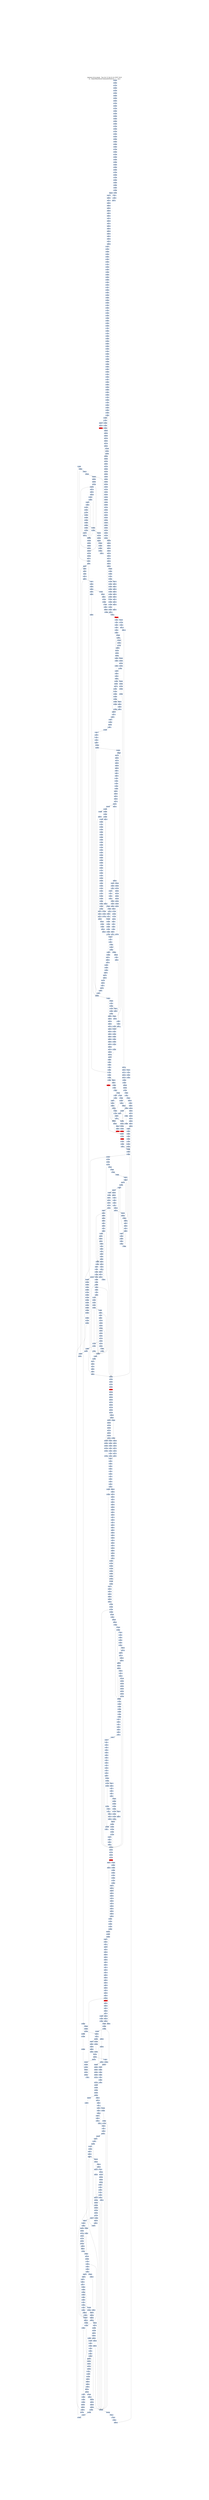 digraph G {
node[shape=rectangle,style=filled,fillcolor=lightsteelblue,color=lightsteelblue]
bgcolor="transparent"
graph [label="Jakstab v0.8.4-devel   Tue Oct 22 04:32:24 CEST 2019\n-m ../Input/Real/linuxCommandsStatic/rm -b --cpa i", labelloc=t, fontsize=35, pad=30]
"0x0808ffeb"[label="0x0808ffeb\n"];
"0x080b97e9"[label="0x080b97e9\n"];
"0x080b97f0"[label="0x080b97f0\n"];
"0x0808ffed"[label="0x0808ffed\n"];
"0x08091ff0"[label="0x08091ff0\n"];
"0x0808ffef"[label="0x0808ffef\n"];
"0x080b97e4"[label="0x080b97e4\n"];
"0x0808ffe4"[label="0x0808ffe4\n"];
"0x080537ef"[label="0x080537ef\n"];
"0x080b97e1"[label="0x080b97e1\n"];
"0x0808ffe6"[label="0x0808ffe6\n"];
"0x0808ffe8"[label="0x0808ffe8\n"];
"0x080b97e6"[label="0x080b97e6\n"];
"0x080537eb"[label="0x080537eb\n"];
"0x080b97fb"[label="0x080b97fb\n"];
"0x0808fffb"[label="0x0808fffb\n"];
"0x080537f7"[label="0x080537f7\n"];
"0x080b9800"[label="0x080b9800\n"];
"0x080537f3"[label="0x080537f3\n"];
"0x0808ffff"[label="0x0808ffff\n"];
"0x080537fe"[label="0x080537fe\n"];
"0x0808fff2"[label="0x0808fff2\n"];
"0x080b97f3"[label="0x080b97f3\n"];
"0x0808fff4"[label="0x0808fff4\n"];
"0x080537ff"[label="0x080537ff\n"];
"0x080537fa"[label="0x080537fa\n"];
"0x080b97f8"[label="0x080b97f8\n"];
"0x080b97f6"[label="0x080b97f6\n"];
"0x0808fff7"[label="0x0808fff7\n"];
"0x08053807"[label="0x08053807\n"];
"0x0809000b"[label="0x0809000b\n"];
"0x080b9810"[label="0x080b9810\n"];
"0x08053804"[label="0x08053804\n"];
"0x0809000f"[label="0x0809000f\n"];
"0x080b9803"[label="0x080b9803\n"];
"0x0805380f"[label="0x0805380f\n"];
"0x0805380a"[label="0x0805380a\n"];
"0x08090006"[label="0x08090006\n"];
"0x080b9808"[label="0x080b9808\n"];
"0x08053815"[label="0x08053815\n"];
"0x08053811"[label="0x08053811\n"];
"0x08090020"[label="0x08090020\n"];
"0x080b981e"[label="0x080b981e\n"];
"0x080b9814"[label="0x080b9814\n"];
"0x0805381e"[label="0x0805381e\n"];
"0x08090013"[label="0x08090013\n"];
"0x080b9816"[label="0x080b9816\n"];
"0x0805381b"[label="0x0805381b\n"];
"0x0809002a"[label="0x0809002a\n"];
"0x08053826"[label="0x08053826\n"];
"0x080b982b"[label="0x080b982b\n"];
"0x0809002c"[label="0x0809002c\n"];
"0x080b9829"[label="0x080b9829\n"];
"0x0809002e"[label="0x0809002e\n"];
"0x08053821"[label="0x08053821\n"];
"0x080b982e"[label="0x080b982e\n"];
"0x08053823"[label="0x08053823\n"];
"0x08090022"[label="0x08090022\n"];
"0x080b9823"[label="0x080b9823\n"];
"0x0805382d"[label="0x0805382d\n"];
"0x08053030"[label="0x08053030\n"];
"0x08090024"[label="0x08090024\n"];
"0x08090026"[label="0x08090026\n"];
"0x08053829"[label="0x08053829\n"];
"0x08053836"[label="0x08053836\n"];
"0x08090039"[label="0x08090039\n"];
"0x080b983b"[label="0x080b983b\n"];
"0x0809003c"[label="0x0809003c\n"];
"0x080b983a"[label="0x080b983a\n"];
"0x08053838"[label="0x08053838\n"];
"0x080b9839"[label="0x080b9839\n"];
"0x08053032"[label="0x08053032\n"];
"0x080b9840"[label="0x080b9840\n"];
"0x08053031"[label="0x08053031\n"];
"0x08053034"[label="0x08053034\n"];
"0x08053033"[label="0x08053033\n"];
"0x08053833"[label="0x08053833\n"];
"0x08090032"[label="0x08090032\n"];
"0x080b9833"[label="0x080b9833\n"];
"0x0805383d"[label="0x0805383d\n"];
"0x080b9831"[label="0x080b9831\n"];
"0x0805303f"[label="0x0805303f\n"];
"0x08090036"[label="0x08090036\n"];
"0x080b9838"[label="0x080b9838\n"];
"0x08053039"[label="0x08053039\n"];
"0x080b9836"[label="0x080b9836\n"];
"0x080b9835"[label="0x080b9835\n"];
"0x080b984c"[label="0x080b984c\n"];
"0x08053045"[label="0x08053045\n"];
"0x080b984a"[label="0x080b984a\n"];
"0x08053847"[label="0x08053847\n"];
"0x0809004b"[label="0x0809004b\n"];
"0x08053047"[label="0x08053047\n"];
"0x080b9850"[label="0x080b9850\n"];
"0x08053843"[label="0x08053843\n"];
"0x0809004f"[label="0x0809004f\n"];
"0x080b9844"[label="0x080b9844\n"];
"0x08090042"[label="0x08090042\n"];
"0x0805384d"[label="0x0805384d\n"];
"0x08090044"[label="0x08090044\n"];
"0x08053050"[label="0x08053050\n"];
"0x0805384a"[label="0x0805384a\n"];
"0x08090046"[label="0x08090046\n"];
"0x0805304a"[label="0x0805304a\n"];
"0x080b9847"[label="0x080b9847\n"];
"0x08053056"[label="0x08053056\n"];
"0x08090059"[label="0x08090059\n"];
"0x080b985b"[label="0x080b985b\n"];
"0x08053058"[label="0x08053058\n"];
"0x0809005b"[label="0x0809005b\n"];
"0x080b9860"[label="0x080b9860\n"];
"0x08053852"[label="0x08053852\n"];
"0x0809005d"[label="0x0809005d\n"];
"0x0808d860"[label="0x0808d860\n"];
"0x0805305f"[label="0x0805305f\n"];
"0x08090053"[label="0x08090053\n"];
"0x0805305a"[label="0x0805305a\n"];
"0x080b9858"[label="0x080b9858\n"];
"0x08090057"[label="0x08090057\n"];
"0x0808d869"[label="0x0808d869\n"];
"0x0809006a"[label="0x0809006a\n"];
"0x08053066"[label="0x08053066\n"];
"0x0809006c"[label="0x0809006c\n"];
"0x0809006e"[label="0x0809006e\n"];
"0x08053061"[label="0x08053061\n"];
"0x0808d86f"[label="0x0808d86f\n"];
"0x08053064"[label="0x08053064\n"];
"0x08090070"[label="0x08090070\n"];
"0x080b986d"[label="0x080b986d\n"];
"0x0808d861"[label="0x0808d861\n"];
"0x0808d862"[label="0x0808d862\n"];
"0x08090061"[label="0x08090061\n"];
"0x0808d863"[label="0x0808d863\n"];
"0x08090064"[label="0x08090064\n"];
"0x0805306f"[label="0x0805306f\n"];
"0x0808d864"[label="0x0808d864\n"];
"0x080b9868"[label="0x080b9868\n"];
"0x08090066"[label="0x08090066\n"];
"0x08053069"[label="0x08053069\n"];
"0x0805306c"[label="0x0805306c\n"];
"0x08090068"[label="0x08090068\n"];
"0x0809007a"[label="0x0809007a\n"];
"0x08053075"[label="0x08053075\n"];
"0x08053078"[label="0x08053078\n"];
"0x0809007c"[label="0x0809007c\n"];
"0x080c4880"[label="0x080c4880\n"];
"0x0808d87c"[label="0x0808d87c\n"];
"0x0809007e"[label="0x0809007e\n"];
"0x08053072"[label="0x08053072\n"];
"0x08090080"[label="0x08090080\n"];
"0x0808d87f"[label="0x0808d87f\n"];
"0x08090072"[label="0x08090072\n"];
"0x0808d872"[label="0x0808d872\n"];
"0x0805307f"[label="0x0805307f\n"];
"0x0805307a"[label="0x0805307a\n"];
"0x08090078"[label="0x08090078\n"];
"0x0805307c"[label="0x0805307c\n"];
"0x0808d878"[label="0x0808d878\n"];
"0x08053086"[label="0x08053086\n"];
"0x0808d889"[label="0x0808d889\n"];
"0x08090089"[label="0x08090089\n"];
"0x080c488f"[label="0x080c488f\n"];
"0x0809008c"[label="0x0809008c\n"];
"0x0808d88b"[label="0x0808d88b\n"];
"0x0808d88d"[label="0x0808d88d\n"];
"0x08053082"[label="0x08053082\n"];
"0x0809008e"[label="0x0809008e\n"];
"0x080c488b"[label="0x080c488b\n"];
"0x08053084"[label="0x08053084\n"];
"0x08090090"[label="0x08090090\n"];
"0x0808d890"[label="0x0808d890\n"];
"0x0808d881"[label="0x0808d881\n"];
"0x080c4887"[label="0x080c4887\n"];
"0x0808d883"[label="0x0808d883\n"];
"0x08090083"[label="0x08090083\n"];
"0x0805308f"[label="0x0805308f\n"];
"0x080c4881"[label="0x080c4881\n"];
"0x08090086"[label="0x08090086\n"];
"0x080c4882"[label="0x080c4882\n"];
"0x08053089"[label="0x08053089\n"];
"0x080c4883"[label="0x080c4883\n"];
"0x080c4884"[label="0x080c4884\n"];
"0x080c489d"[label="0x080c489d\n"];
"0x0809009a"[label="0x0809009a\n"];
"0x0808d89a"[label="0x0808d89a\n"];
"0x08053098"[label="0x08053098\n"];
"0x0808d89c"[label="0x0808d89c\n"];
"0x080c4899"[label="0x080c4899\n"];
"0x0809009e"[label="0x0809009e\n"];
"0x08053091"[label="0x08053091\n"];
"0x0808d89e"[label="0x0808d89e\n"];
"0x080c489b"[label="0x080c489b\n"];
"0x080900a0"[label="0x080900a0\n"];
"0x0805309d"[label="0x0805309d\n"];
"0x0808d892"[label="0x0808d892\n"];
"0x080c4897"[label="0x080c4897\n"];
"0x0805309f"[label="0x0805309f\n"];
"0x08090093"[label="0x08090093\n"];
"0x0805309a"[label="0x0805309a\n"];
"0x08090095"[label="0x08090095\n"];
"0x080c4893"[label="0x080c4893\n"];
"0x0808d897"[label="0x0808d897\n"];
"0x080c48ae"[label="0x080c48ae\n"];
"0x0808d8aa"[label="0x0808d8aa\n"];
"0x080530a8"[label="0x080530a8\n"];
"0x080900ab"[label="0x080900ab\n"];
"0x080c48b0"[label="0x080c48b0\n"];
"0x0808d8ac"[label="0x0808d8ac\n"];
"0x080c48a9"[label="0x080c48a9\n"];
"0x080530a2"[label="0x080530a2\n"];
"0x0808d8af"[label="0x0808d8af\n"];
"0x080900af"[label="0x080900af\n"];
"0x080c48a5"[label="0x080c48a5\n"];
"0x080530ae"[label="0x080530ae\n"];
"0x0808d8a1"[label="0x0808d8a1\n"];
"0x080900a2"[label="0x080900a2\n"];
"0x080c48a7"[label="0x080c48a7\n"];
"0x080900a4"[label="0x080900a4\n"];
"0x0808d8a4"[label="0x0808d8a4\n"];
"0x0808d8a6"[label="0x0808d8a6\n"];
"0x080900a8"[label="0x080900a8\n"];
"0x080530ac"[label="0x080530ac\n"];
"0x080c48a3"[label="0x080c48a3\n"];
"0x0808d8a8"[label="0x0808d8a8\n"];
"0x0808d8b9"[label="0x0808d8b9\n"];
"0x080530b5"[label="0x080530b5\n"];
"0x080900b9"[label="0x080900b9\n"];
"0x080c48be"[label="0x080c48be\n"];
"0x080530b7"[label="0x080530b7\n"];
"0x080c48c0"[label="0x080c48c0\n"];
"0x080908be"[label="0x080908be\n"];
"0x080c48ba"[label="0x080c48ba\n"];
"0x080900c0"[label="0x080900c0\n"];
"0x080530b3"[label="0x080530b3\n"];
"0x0808d8c0"[label="0x0808d8c0\n"];
"0x080c48bc"[label="0x080c48bc\n"];
"0x0808d8b1"[label="0x0808d8b1\n"];
"0x080c48b6"[label="0x080c48b6\n"];
"0x080530bd"[label="0x080530bd\n"];
"0x0808d8b3"[label="0x0808d8b3\n"];
"0x080530c0"[label="0x080530c0\n"];
"0x080900b4"[label="0x080900b4\n"];
"0x080c48b8"[label="0x080c48b8\n"];
"0x080530ba"[label="0x080530ba\n"];
"0x080c48b2"[label="0x080c48b2\n"];
"0x080900b8"[label="0x080900b8\n"];
"0x080c48b4"[label="0x080c48b4\n"];
"0x080530c6"[label="0x080530c6\n"];
"0x080900c9"[label="0x080900c9\n"];
"0x0808d8ca"[label="0x0808d8ca\n"];
"0x0808d8cb"[label="0x0808d8cb\n"];
"0x080900cb"[label="0x080900cb\n"];
"0x080c48d0"[label="0x080c48d0\n"];
"0x0808d8cc"[label="0x0808d8cc\n"];
"0x080c48c9"[label="0x080c48c9\n"];
"0x0808d8cd"[label="0x0808d8cd\n"];
"0x080900cd"[label="0x080900cd\n"];
"0x080c48ca"[label="0x080c48ca\n"];
"0x0808d8ce"[label="0x0808d8ce\n"];
"0x080c48cb"[label="0x080c48cb\n"];
"0x080530c3"[label="0x080530c3\n"];
"0x0808d8d0"[label="0x0808d8d0\n"];
"0x080900cf"[label="0x080900cf\n"];
"0x080908c2"[label="0x080908c2\n"];
"0x080c48c7"[label="0x080c48c7\n"];
"0x080900c3"[label="0x080900c3\n"];
"0x080c48c8"[label="0x080c48c8\n"];
"0x0808d8c5"[label="0x0808d8c5\n"];
"0x080900c6"[label="0x080900c6\n"];
"0x080c48c2"[label="0x080c48c2\n"];
"0x080908c8"[label="0x080908c8\n"];
"0x080530cc"[label="0x080530cc\n"];
"0x0808d8c8"[label="0x0808d8c8\n"];
"0x080c48c4"[label="0x080c48c4\n"];
"0x0808d8db"[label="0x0808d8db\n"];
"0x080c48e0"[label="0x080c48e0\n"];
"0x080530d7"[label="0x080530d7\n"];
"0x080530d2"[label="0x080530d2\n"];
"0x080c48da"[label="0x080c48da\n"];
"0x080900dd"[label="0x080900dd\n"];
"0x0808d8de"[label="0x0808d8de\n"];
"0x080530d4"[label="0x080530d4\n"];
"0x080900df"[label="0x080900df\n"];
"0x0808d8e0"[label="0x0808d8e0\n"];
"0x080900d1"[label="0x080900d1\n"];
"0x0808d8d3"[label="0x0808d8d3\n"];
"0x080c48d7"[label="0x080c48d7\n"];
"0x080900d3"[label="0x080900d3\n"];
"0x080530df"[label="0x080530df\n"];
"0x0808d8d5"[label="0x0808d8d5\n"];
"0x0808d8d6"[label="0x0808d8d6\n"];
"0x080530d9"[label="0x080530d9\n"];
"0x080c48d2"[label="0x080c48d2\n"];
"0x080530dc"[label="0x080530dc\n"];
"0x080900d8"[label="0x080900d8\n"];
"0x080c48d4"[label="0x080c48d4\n"];
"0x080900ea"[label="0x080900ea\n"];
"0x0808d8e9"[label="0x0808d8e9\n"];
"0x080530e5"[label="0x080530e5\n"];
"0x0808d8ea"[label="0x0808d8ea\n"];
"0x0808d8eb"[label="0x0808d8eb\n"];
"0x080c48ef"[label="0x080c48ef\n"];
"0x080900ee"[label="0x080900ee\n"];
"0x080c48e9"[label="0x080c48e9\n"];
"0x080900ed"[label="0x080900ed\n"];
"0x080c48eb"[label="0x080c48eb\n"];
"0x0808d8f0"[label="0x0808d8f0\n"];
"0x080900e1"[label="0x080900e1\n"];
"0x0808d8e2"[label="0x0808d8e2\n"];
"0x080900e4"[label="0x080900e4\n"];
"0x080c48e7"[label="0x080c48e7\n"];
"0x080530ef"[label="0x080530ef\n"];
"0x0808d8e5"[label="0x0808d8e5\n"];
"0x080900e6"[label="0x080900e6\n"];
"0x080530e9"[label="0x080530e9\n"];
"0x080c48e2"[label="0x080c48e2\n"];
"0x0808d8e7"[label="0x0808d8e7\n"];
"0x0808d8e8"[label="0x0808d8e8\n"];
"0x080c48fd"[label="0x080c48fd\n"];
"0x0808d8f9"[label="0x0808d8f9\n"];
"0x080530f6"[label="0x080530f6\n"];
"0x080530f8"[label="0x080530f8\n"];
"0x080900fb"[label="0x080900fb\n"];
"0x080c48f9"[label="0x080c48f9\n"];
"0x080900fe"[label="0x080900fe\n"];
"0x08091100"[label="0x08091100\n"];
"0x080c48fb"[label="0x080c48fb\n"];
"0x080530f4"[label="0x080530f4\n"];
"0x080c48f5"[label="0x080c48f5\n"];
"0x080900f2"[label="0x080900f2\n"];
"0x0808d8f2"[label="0x0808d8f2\n"];
"0x0808d8f4"[label="0x0808d8f4\n"];
"0x080530fa"[label="0x080530fa\n"];
"0x080c48f1"[label="0x080c48f1\n"];
"0x0808d8f6"[label="0x0808d8f6\n"];
"0x080530fc"[label="0x080530fc\n"];
"0x080c48f3"[label="0x080c48f3\n"];
"0x080900f7"[label="0x080900f7\n"];
"0x08090109"[label="0x08090109\n"];
"0x08053105"[label="0x08053105\n"];
"0x080c490f"[label="0x080c490f\n"];
"0x08053107"[label="0x08053107\n"];
"0x08053102"[label="0x08053102\n"];
"0x080c4909"[label="0x080c4909\n"];
"0x0809110d"[label="0x0809110d\n"];
"0x0809010d"[label="0x0809010d\n"];
"0x08091110"[label="0x08091110\n"];
"0x080c490b"[label="0x080c490b\n"];
"0x0809010f"[label="0x0809010f\n"];
"0x080c4905"[label="0x080c4905\n"];
"0x08091102"[label="0x08091102\n"];
"0x08091101"[label="0x08091101\n"];
"0x08090101"[label="0x08090101\n"];
"0x080c4907"[label="0x080c4907\n"];
"0x0805310f"[label="0x0805310f\n"];
"0x08090103"[label="0x08090103\n"];
"0x080c4901"[label="0x080c4901\n"];
"0x0805310c"[label="0x0805310c\n"];
"0x080c4903"[label="0x080c4903\n"];
"0x08091107"[label="0x08091107\n"];
"0x0809111a"[label="0x0809111a\n"];
"0x08053115"[label="0x08053115\n"];
"0x08090119"[label="0x08090119\n"];
"0x0809111c"[label="0x0809111c\n"];
"0x080c491f"[label="0x080c491f\n"];
"0x08053117"[label="0x08053117\n"];
"0x080c4919"[label="0x080c4919\n"];
"0x08053112"[label="0x08053112\n"];
"0x08090120"[label="0x08090120\n"];
"0x08091120"[label="0x08091120\n"];
"0x080c491b"[label="0x080c491b\n"];
"0x0809111f"[label="0x0809111f\n"];
"0x08090112"[label="0x08090112\n"];
"0x080c4915"[label="0x080c4915\n"];
"0x080c4917"[label="0x080c4917\n"];
"0x0805311f"[label="0x0805311f\n"];
"0x080c4911"[label="0x080c4911\n"];
"0x08091116"[label="0x08091116\n"];
"0x08053119"[label="0x08053119\n"];
"0x080c4913"[label="0x080c4913\n"];
"0x08090118"[label="0x08090118\n"];
"0x08091118"[label="0x08091118\n"];
"0x080c492d"[label="0x080c492d\n"];
"0x08053128"[label="0x08053128\n"];
"0x080c492f"[label="0x080c492f\n"];
"0x0809012b"[label="0x0809012b\n"];
"0x0809012e"[label="0x0809012e\n"];
"0x080c4929"[label="0x080c4929\n"];
"0x080c492b"[label="0x080c492b\n"];
"0x08090130"[label="0x08090130\n"];
"0x08053123"[label="0x08053123\n"];
"0x08091121"[label="0x08091121\n"];
"0x080c4927"[label="0x080c4927\n"];
"0x080c4921"[label="0x080c4921\n"];
"0x08090125"[label="0x08090125\n"];
"0x08090128"[label="0x08090128\n"];
"0x080c4923"[label="0x080c4923\n"];
"0x0805312c"[label="0x0805312c\n"];
"0x08091128"[label="0x08091128\n"];
"0x0809013a"[label="0x0809013a\n"];
"0x080c493e"[label="0x080c493e\n"];
"0x0809013d"[label="0x0809013d\n"];
"0x080c493a"[label="0x080c493a\n"];
"0x08053134"[label="0x08053134\n"];
"0x0809013f"[label="0x0809013f\n"];
"0x080c493c"[label="0x080c493c\n"];
"0x080c4935"[label="0x080c4935\n"];
"0x08090134"[label="0x08090134\n"];
"0x080c4937"[label="0x080c4937\n"];
"0x080c4931"[label="0x080c4931\n"];
"0x08090138"[label="0x08090138\n"];
"0x0805313c"[label="0x0805313c\n"];
"0x080c4933"[label="0x080c4933\n"];
"0x312d302e"[label="0x312d302e\n"];
"0x0809014b"[label="0x0809014b\n"];
"0x080c4950"[label="0x080c4950\n"];
"0x08053141"[label="0x08053141\n"];
"0x080c4945"[label="0x080c4945\n"];
"0x08090141"[label="0x08090141\n"];
"0x080c4941"[label="0x080c4941\n"];
"0x08090145"[label="0x08090145\n"];
"0x08053149"[label="0x08053149\n"];
"0x080c4942"[label="0x080c4942\n"];
"0x080c4943"[label="0x080c4943\n"];
"0x080c4944"[label="0x080c4944\n"];
"0x08090147"[label="0x08090147\n"];
"0x080c495d"[label="0x080c495d\n"];
"0x080c4960"[label="0x080c4960\n"];
"0x080c4959"[label="0x080c4959\n"];
"0x080c495a"[label="0x080c495a\n"];
"0x0809015d"[label="0x0809015d\n"];
"0x08053154"[label="0x08053154\n"];
"0x080c495b"[label="0x080c495b\n"];
"0x0809015f"[label="0x0809015f\n"];
"0x080c495c"[label="0x080c495c\n"];
"0x080c4956"[label="0x080c4956\n"];
"0x08090151"[label="0x08090151\n"];
"0x080c4952"[label="0x080c4952\n"];
"0x08090155"[label="0x08090155\n"];
"0x08090158"[label="0x08090158\n"];
"0x080c4954"[label="0x080c4954\n"];
"0x0805315b"[label="0x0805315b\n"];
"0x08053166"[label="0x08053166\n"];
"0x080c496d"[label="0x080c496d\n"];
"0x08090169"[label="0x08090169\n"];
"0x080c496e"[label="0x080c496e\n"];
"0x0809016c"[label="0x0809016c\n"];
"0x080c496f"[label="0x080c496f\n"];
"0x0809016b"[label="0x0809016b\n"];
"0x080c4970"[label="0x080c4970\n"];
"0x080c496a"[label="0x080c496a\n"];
"0x08090170"[label="0x08090170\n"];
"0x08090161"[label="0x08090161\n"];
"0x080c4966"[label="0x080c4966\n"];
"0x08053170"[label="0x08053170\n"];
"0x08090163"[label="0x08090163\n"];
"0x080c4968"[label="0x080c4968\n"];
"0x08090165"[label="0x08090165\n"];
"0x080c4962"[label="0x080c4962\n"];
"0x08053169"[label="0x08053169\n"];
"0x08090167"[label="0x08090167\n"];
"0x0805316b"[label="0x0805316b\n"];
"0x080c4964"[label="0x080c4964\n"];
"0x0809017a"[label="0x0809017a\n"];
"0x080c497e"[label="0x080c497e\n"];
"0x08053175"[label="0x08053175\n"];
"0x0809017c"[label="0x0809017c\n"];
"0x08053177"[label="0x08053177\n"];
"0x080c4980"[label="0x080c4980\n"];
"0x0809017e"[label="0x0809017e\n"];
"0x080c497a"[label="0x080c497a\n"];
"0x08090180"[label="0x08090180\n"];
"0x080c497c"[label="0x080c497c\n"];
"0x0805317f"[label="0x0805317f\n"];
"0x080c4978"[label="0x080c4978\n"];
"0x08090173"[label="0x08090173\n"];
"0x080c4971"[label="0x080c4971\n"];
"0x08053179"[label="0x08053179\n"];
"0x0805317c"[label="0x0805317c\n"];
"0x08090178"[label="0x08090178\n"];
"0x0809018c"[label="0x0809018c\n"];
"0x08053188"[label="0x08053188\n"];
"0x080c4990"[label="0x080c4990\n"];
"0x0809018e"[label="0x0809018e\n"];
"0x08053181"[label="0x08053181\n"];
"0x08053184"[label="0x08053184\n"];
"0x08090182"[label="0x08090182\n"];
"0x08090184"[label="0x08090184\n"];
"0x080c4987"[label="0x080c4987\n"];
"0x0805318f"[label="0x0805318f\n"];
"0x080c4982"[label="0x080c4982\n"];
"0x08090188"[label="0x08090188\n"];
"0x0805318c"[label="0x0805318c\n"];
"0x08053195"[label="0x08053195\n"];
"0x08053198"[label="0x08053198\n"];
"0x0809019b"[label="0x0809019b\n"];
"0x08090192"[label="0x08090192\n"];
"0x0805319e"[label="0x0805319e\n"];
"0x080509a0"[label="0x080509a0\n"];
"0x0805099f"[label="0x0805099f\n"];
"0x08090196"[label="0x08090196\n"];
"0x080c4992"[label="0x080c4992\n"];
"0x0805099c"[label="0x0805099c\n"];
"0x080c4994"[label="0x080c4994\n"];
"0x0805319b"[label="0x0805319b\n"];
"0x080531a6"[label="0x080531a6\n"];
"0x080901aa"[label="0x080901aa\n"];
"0x080539a5"[label="0x080539a5\n"];
"0x080539a2"[label="0x080539a2\n"];
"0x080531a1"[label="0x080531a1\n"];
"0x080531a4"[label="0x080531a4\n"];
"0x080901af"[label="0x080901af\n"];
"0x080509a3"[label="0x080509a3\n"];
"0x080901a5"[label="0x080901a5\n"];
"0x080531a9"[label="0x080531a9\n"];
"0x080531ac"[label="0x080531ac\n"];
"0x080531b6"[label="0x080531b6\n"];
"0x080901b9"[label="0x080901b9\n"];
"0x080901bb"[label="0x080901bb\n"];
"0x080901be"[label="0x080901be\n"];
"0x080531b1"[label="0x080531b1\n"];
"0x080531b4"[label="0x080531b4\n"];
"0x080901b1"[label="0x080901b1\n"];
"0x080531c0"[label="0x080531c0\n"];
"0x080901b3"[label="0x080901b3\n"];
"0x080901b5"[label="0x080901b5\n"];
"0x080531b9"[label="0x080531b9\n"];
"0x080531c5"[label="0x080531c5\n"];
"0x080901cc"[label="0x080901cc\n"];
"0x080531c2"[label="0x080531c2\n"];
"0x080901ce"[label="0x080901ce\n"];
"0x080901c2"[label="0x080901c2\n"];
"0x080531cd"[label="0x080531cd\n"];
"0x080531d0"[label="0x080531d0\n"];
"0x080901c6"[label="0x080901c6\n"];
"0x080531c9"[label="0x080531c9\n"];
"0x080531d2"[label="0x080531d2\n"];
"0x080901dd"[label="0x080901dd\n"];
"0x080901df"[label="0x080901df\n"];
"0x080531e0"[label="0x080531e0\n"];
"0x080901d4"[label="0x080901d4\n"];
"0x080531d9"[label="0x080531d9\n"];
"0x080901d7"[label="0x080901d7\n"];
"0x080901ea"[label="0x080901ea\n"];
"0x080531e6"[label="0x080531e6\n"];
"0x080901ec"[label="0x080901ec\n"];
"0x080531e4"[label="0x080531e4\n"];
"0x080901ef"[label="0x080901ef\n"];
"0x080531ed"[label="0x080531ed\n"];
"0x080531f0"[label="0x080531f0\n"];
"0x080901e8"[label="0x080901e8\n"];
"0x080531f6"[label="0x080531f6\n"];
"0x080901fc"[label="0x080901fc\n"];
"0x08090200"[label="0x08090200\n"];
"0x080531f3"[label="0x080531f3\n"];
"0x080531fe"[label="0x080531fe\n"];
"0x080531fd"[label="0x080531fd\n"];
"0x08053200"[label="0x08053200\n",fillcolor="red"];
"0x080531ff"[label="0x080531ff\n"];
"0x080901f3"[label="0x080901f3\n"];
"0x080901f6"[label="0x080901f6\n"];
"0x080901f8"[label="0x080901f8\n"];
"0x080531fc"[label="0x080531fc\n"];
"0x08090209"[label="0x08090209\n"];
"0x08053207"[label="0x08053207\n"];
"0x08053201"[label="0x08053201\n"];
"0x08053204"[label="0x08053204\n"];
"0x08090210"[label="0x08090210\n"];
"0x08090204"[label="0x08090204\n"];
"0x0805320f"[label="0x0805320f\n"];
"0x08090206"[label="0x08090206\n"];
"0x0805320a"[label="0x0805320a\n"];
"0x0805320c"[label="0x0805320c\n"];
"0x08090219"[label="0x08090219\n"];
"0x08053218"[label="0x08053218\n"];
"0x0809021e"[label="0x0809021e\n"];
"0x08053211"[label="0x08053211\n"];
"0x08090220"[label="0x08090220\n"];
"0x08053213"[label="0x08053213\n"];
"0x0805321e"[label="0x0805321e\n"];
"0x08090212"[label="0x08090212\n"];
"0x08090215"[label="0x08090215\n"];
"0x08090217"[label="0x08090217\n"];
"0x08090230"[label="0x08090230\n"];
"0x08053223"[label="0x08053223\n"];
"0x0805322e"[label="0x0805322e\n"];
"0x08090222"[label="0x08090222\n"];
"0x08090224"[label="0x08090224\n"];
"0x08053230"[label="0x08053230\n"];
"0x08090226"[label="0x08090226\n"];
"0x08053229"[label="0x08053229\n"];
"0x08090228"[label="0x08090228\n"];
"0x0805322b"[label="0x0805322b\n"];
"0x0809023b"[label="0x0809023b\n"];
"0x08053237"[label="0x08053237\n"];
"0x0809023e"[label="0x0809023e\n"];
"0x08053233"[label="0x08053233\n"];
"0x08090232"[label="0x08090232\n"];
"0x08090234"[label="0x08090234\n"];
"0x0805323a"[label="0x0805323a\n"];
"0x08090236"[label="0x08090236\n"];
"0x0805323c"[label="0x0805323c\n"];
"0x08090238"[label="0x08090238\n"];
"0x08053245"[label="0x08053245\n"];
"0x08053248"[label="0x08053248\n"];
"0x0809024b"[label="0x0809024b\n"];
"0x08053242"[label="0x08053242\n"];
"0x0809024d"[label="0x0809024d\n"];
"0x08090250"[label="0x08090250\n"];
"0x08090241"[label="0x08090241\n"];
"0x08090244"[label="0x08090244\n"];
"0x0805324f"[label="0x0805324f\n"];
"0x0805324a"[label="0x0805324a\n"];
"0x08090246"[label="0x08090246\n"];
"0x08090248"[label="0x08090248\n"];
"0x0809025c"[label="0x0809025c\n"];
"0x08090260"[label="0x08090260\n"];
"0x08053254"[label="0x08053254\n"];
"0x0805325d"[label="0x0805325d\n"];
"0x08090253"[label="0x08090253\n"];
"0x0805325a"[label="0x0805325a\n"];
"0x08090256"[label="0x08090256\n"];
"0x08090258"[label="0x08090258\n"];
"0x0809026a"[label="0x0809026a\n"];
"0x0809026e"[label="0x0809026e\n"];
"0x08053263"[label="0x08053263\n"];
"0x0805326e"[label="0x0805326e\n"];
"0x08090264"[label="0x08090264\n"];
"0x08053269"[label="0x08053269\n"];
"0x0805326c"[label="0x0805326c\n"];
"0x0809027b"[label="0x0809027b\n"];
"0x08053271"[label="0x08053271\n"];
"0x08053274"[label="0x08053274\n"];
"0x08090280"[label="0x08090280\n"];
"0x08090272"[label="0x08090272\n"];
"0x0805327d"[label="0x0805327d\n"];
"0x08053280"[label="0x08053280\n"];
"0x08090276"[label="0x08090276\n"];
"0x0805327a"[label="0x0805327a\n"];
"0x08090289"[label="0x08090289\n"];
"0x08053285"[label="0x08053285\n"];
"0x0809028b"[label="0x0809028b\n"];
"0x0809028d"[label="0x0809028d\n"];
"0x0809028f"[label="0x0809028f\n"];
"0x0805328e"[label="0x0805328e\n"];
"0x08090283"[label="0x08090283\n"];
"0x08090285"[label="0x08090285\n"];
"0x0805328c"[label="0x0805328c\n"];
"0x08053291"[label="0x08053291\n"];
"0x0809029d"[label="0x0809029d\n"];
"0x0809029f"[label="0x0809029f\n"];
"0x08090292"[label="0x08090292\n"];
"0x080532a0"[label="0x080532a0\n"];
"0x08090296"[label="0x08090296\n"];
"0x080902aa"[label="0x080902aa\n"];
"0x080532a5"[label="0x080532a5\n"];
"0x080902ae"[label="0x080902ae\n"];
"0x080902b0"[label="0x080902b0\n"];
"0x080902a1"[label="0x080902a1\n"];
"0x080532ad"[label="0x080532ad\n"];
"0x080532b0"[label="0x080532b0\n"];
"0x080532aa"[label="0x080532aa\n"];
"0x080902a5"[label="0x080902a5\n"];
"0x080902a8"[label="0x080902a8\n"];
"0x080532ac"[label="0x080532ac\n"];
"0x080532ab"[label="0x080532ab\n"];
"0x080532b6"[label="0x080532b6\n"];
"0x080902b9"[label="0x080902b9\n"];
"0x080902bd"[label="0x080902bd\n"];
"0x080532be"[label="0x080532be\n"];
"0x080532ba"[label="0x080532ba\n"];
"0x080902b5"[label="0x080902b5\n"];
"0x080532bc"[label="0x080532bc\n"];
"0x080902ca"[label="0x080902ca\n"];
"0x080902ce"[label="0x080902ce\n"];
"0x080902c2"[label="0x080902c2\n"];
"0x080532cd"[label="0x080532cd\n"];
"0x080902c6"[label="0x080902c6\n"];
"0x080532c9"[label="0x080532c9\n"];
"0x080902da"[label="0x080902da\n"];
"0x080532d8"[label="0x080532d8\n"];
"0x080902dd"[label="0x080902dd\n"];
"0x080532d3"[label="0x080532d3\n"];
"0x080902d2"[label="0x080902d2\n"];
"0x080532df"[label="0x080532df\n"];
"0x080902d6"[label="0x080902d6\n"];
"0x080532e6"[label="0x080532e6\n"];
"0x080902ef"[label="0x080902ef\n"];
"0x080902e1"[label="0x080902e1\n"];
"0x080532ec"[label="0x080532ec\n"];
"0x080902fc"[label="0x080902fc\n"];
"0x080532f7"[label="0x080532f7\n"];
"0x080532f3"[label="0x080532f3\n"];
"0x080532ff"[label="0x080532ff\n"];
"0x080532f9"[label="0x080532f9\n"];
"0x080902f7"[label="0x080902f7\n"];
"0x08053307"[label="0x08053307\n"];
"0x0809030b"[label="0x0809030b\n"];
"0x08053301"[label="0x08053301\n"];
"0x08053304"[label="0x08053304\n"];
"0x0809030f"[label="0x0809030f\n"];
"0x0805330e"[label="0x0805330e\n"];
"0x08090301"[label="0x08090301\n"];
"0x08090303"[label="0x08090303\n"];
"0x0805330f"[label="0x0805330f\n"];
"0x08053309"[label="0x08053309\n"];
"0x0805330b"[label="0x0805330b\n"];
"0x08090307"[label="0x08090307\n"];
"0x0809031b"[label="0x0809031b\n"];
"0x08053317"[label="0x08053317\n"];
"0x0809031e"[label="0x0809031e\n"];
"0x08053314"[label="0x08053314\n"];
"0x08090311"[label="0x08090311\n"];
"0x08090314"[label="0x08090314\n"];
"0x08090316"[label="0x08090316\n"];
"0x08090318"[label="0x08090318\n"];
"0x0805331b"[label="0x0805331b\n"];
"0x08053326"[label="0x08053326\n"];
"0x0809032b"[label="0x0809032b\n"];
"0x08053321"[label="0x08053321\n"];
"0x08053324"[label="0x08053324\n"];
"0x0809032f"[label="0x0809032f\n"];
"0x0805332e"[label="0x0805332e\n"];
"0x08090321"[label="0x08090321\n"];
"0x08090324"[label="0x08090324\n"];
"0x08053330"[label="0x08053330\n"];
"0x08090326"[label="0x08090326\n"];
"0x0805332c"[label="0x0805332c\n"];
"0x08090328"[label="0x08090328\n"];
"0x0809033a"[label="0x0809033a\n"];
"0x08053335"[label="0x08053335\n"];
"0x0805333e"[label="0x0805333e\n"];
"0x08090332"[label="0x08090332\n"];
"0x08053340"[label="0x08053340\n"];
"0x0805333b"[label="0x0805333b\n"];
"0x08053346"[label="0x08053346\n"];
"0x0809034a"[label="0x0809034a\n"];
"0x0809034c"[label="0x0809034c\n"];
"0x08053344"[label="0x08053344\n"];
"0x08090341"[label="0x08090341\n"];
"0x08053350"[label="0x08053350\n"];
"0x0805334a"[label="0x0805334a\n"];
"0x08090346"[label="0x08090346\n"];
"0x08053356"[label="0x08053356\n"];
"0x08053358"[label="0x08053358\n"];
"0x08053352"[label="0x08053352\n"];
"0x08090360"[label="0x08090360\n"];
"0x08090352"[label="0x08090352\n"];
"0x0805335d"[label="0x0805335d\n"];
"0x08053366"[label="0x08053366\n"];
"0x08053368"[label="0x08053368\n"];
"0x0809036d"[label="0x0809036d\n"];
"0x08053363"[label="0x08053363\n"];
"0x0805336d"[label="0x0805336d\n"];
"0x08090368"[label="0x08090368\n"];
"0x08053376"[label="0x08053376\n"];
"0x08053378"[label="0x08053378\n"];
"0x08090380"[label="0x08090380\n"];
"0x08053373"[label="0x08053373\n"];
"0x08090371"[label="0x08090371\n"];
"0x08053380"[label="0x08053380\n"];
"0x0805337a"[label="0x0805337a\n"];
"0x08053388"[label="0x08053388\n"];
"0x08090382"[label="0x08090382\n"];
"0x08090381"[label="0x08090381\n"];
"0x08053390"[label="0x08053390\n"];
"0x08090383"[label="0x08090383\n"];
"0x08090387"[label="0x08090387\n"];
"0x08053393"[label="0x08053393\n"];
"0x0805339f"[label="0x0805339f\n"];
"0x08053399"[label="0x08053399\n"];
"0x080533a5"[label="0x080533a5\n"];
"0x080533ab"[label="0x080533ab\n"];
"0x080533b6"[label="0x080533b6\n"];
"0x080533b8"[label="0x080533b8\n"];
"0x080533b1"[label="0x080533b1\n"];
"0x080533b4"[label="0x080533b4\n"];
"0x080533ba"[label="0x080533ba\n"];
"0x080533bc"[label="0x080533bc\n"];
"0x080533c1"[label="0x080533c1\n"];
"0x080533c4"[label="0x080533c4\n"];
"0x080533cd"[label="0x080533cd\n"];
"0x080533c9"[label="0x080533c9\n"];
"0x080533d6"[label="0x080533d6\n"];
"0x080533d3"[label="0x080533d3\n"];
"0x080533d9"[label="0x080533d9\n"];
"0x080533db"[label="0x080533db\n"];
"0x080533e5"[label="0x080533e5\n"];
"0x080533e7"[label="0x080533e7\n"];
"0x080533e2"[label="0x080533e2\n"];
"0x080533eb"[label="0x080533eb\n"];
"0x080533f8"[label="0x080533f8\n"];
"0x080533f1"[label="0x080533f1\n"];
"0x08090400"[label="0x08090400\n"];
"0x08053400"[label="0x08053400\n"];
"0x080533fc"[label="0x080533fc\n"];
"0x08053406"[label="0x08053406\n"];
"0x08090409"[label="0x08090409\n"];
"0x08053408"[label="0x08053408\n"];
"0x0809040f"[label="0x0809040f\n"];
"0x08090402"[label="0x08090402\n"];
"0x08090401"[label="0x08090401\n"];
"0x08090404"[label="0x08090404\n"];
"0x08090403"[label="0x08090403\n"];
"0x0805340f"[label="0x0805340f\n"];
"0x0805340b"[label="0x0805340b\n"];
"0x08090419"[label="0x08090419\n"];
"0x08053415"[label="0x08053415\n"];
"0x0809041d"[label="0x0809041d\n"];
"0x08053411"[label="0x08053411\n"];
"0x08053414"[label="0x08053414\n"];
"0x08090412"[label="0x08090412\n"];
"0x08053420"[label="0x08053420\n"];
"0x08056420"[label="0x08056420\n"];
"0x0805341c"[label="0x0805341c\n"];
"0x0805341b"[label="0x0805341b\n"];
"0x08090429"[label="0x08090429\n"];
"0x0809042b"[label="0x0809042b\n"];
"0x0809042d"[label="0x0809042d\n"];
"0x08053421"[label="0x08053421\n"];
"0x08056421"[label="0x08056421\n"];
"0x08053423"[label="0x08053423\n"];
"0x08090423"[label="0x08090423\n"];
"0x08090427"[label="0x08090427\n"];
"0x08090439"[label="0x08090439\n"];
"0x0809043f"[label="0x0809043f\n"];
"0x08090433"[label="0x08090433\n"];
"0x0809044b"[label="0x0809044b\n"];
"0x08090445"[label="0x08090445\n"];
"0x08090447"[label="0x08090447\n"];
"0x08090459"[label="0x08090459\n"];
"0x0809045b"[label="0x0809045b\n"];
"0x0809045f"[label="0x0809045f\n"];
"0x0807bc60"[label="0x0807bc60\n"];
"0x08090451"[label="0x08090451\n"];
"0x08090455"[label="0x08090455\n"];
"0x08090469"[label="0x08090469\n"];
"0x0807bc65"[label="0x0807bc65\n"];
"0x0809046d"[label="0x0809046d\n"];
"0x08090465"[label="0x08090465\n"];
"0x08090467"[label="0x08090467\n"];
"0x08049476"[label="0x08049476\n"];
"0x08049477"[label="0x08049477\n"];
"0x0809047d"[label="0x0809047d\n"];
"0x08049473"[label="0x08049473\n"];
"0x08090473"[label="0x08090473\n"];
"0x0804947a"[label="0x0804947a\n"];
"0x08090477"[label="0x08090477\n"];
"0x0809048c"[label="0x0809048c\n"];
"0x08090490"[label="0x08090490\n"];
"0x08090481"[label="0x08090481\n"];
"0x08090488"[label="0x08090488\n"];
"0x0809049b"[label="0x0809049b\n"];
"0x08090496"[label="0x08090496\n"];
"0x080904ab"[label="0x080904ab\n"];
"0x080904af"[label="0x080904af\n"];
"0x080904a1"[label="0x080904a1\n"];
"0x080904a5"[label="0x080904a5\n"];
"0x080904a7"[label="0x080904a7\n"];
"0x080904bb"[label="0x080904bb\n"];
"0x080904b1"[label="0x080904b1\n"];
"0x080904b7"[label="0x080904b7\n"];
"0x080904c9"[label="0x080904c9\n"];
"0x080904cb"[label="0x080904cb\n"];
"0x080904cd"[label="0x080904cd\n"];
"0x080904c1"[label="0x080904c1\n"];
"0x080904c5"[label="0x080904c5\n"];
"0x080904db"[label="0x080904db\n"];
"0x080904e0"[label="0x080904e0\n"];
"0x080904d3"[label="0x080904d3\n"];
"0x080904d7"[label="0x080904d7\n"];
"0x080904e9"[label="0x080904e9\n"];
"0x080904ed"[label="0x080904ed\n"];
"0x080904e4"[label="0x080904e4\n"];
"0x080904fd"[label="0x080904fd\n"];
"0x080904f3"[label="0x080904f3\n"];
"0x080904f8"[label="0x080904f8\n"];
"0x08090509"[label="0x08090509\n"];
"0x0809050d"[label="0x0809050d\n"];
"0x08090502"[label="0x08090502\n"];
"0x08090507"[label="0x08090507\n"];
"0x0809051c"[label="0x0809051c\n"];
"0x08090512"[label="0x08090512\n"];
"0x08090517"[label="0x08090517\n"];
"0x0809052b"[label="0x0809052b\n"];
"0x08090530"[label="0x08090530\n"];
"0x08090521"[label="0x08090521\n"];
"0x08090525"[label="0x08090525\n"];
"0x08090539"[label="0x08090539\n"];
"0x0809053b"[label="0x0809053b\n"];
"0x0809053f"[label="0x0809053f\n"];
"0x08090535"[label="0x08090535\n"];
"0x08090549"[label="0x08090549\n"];
"0x08090550"[label="0x08090550\n"];
"0x08090541"[label="0x08090541\n"];
"0x08090545"[label="0x08090545\n"];
"0x08090547"[label="0x08090547\n"];
"0x0809055f"[label="0x0809055f\n"];
"0x08090553"[label="0x08090553\n"];
"0x08090556"[label="0x08090556\n"];
"0x08090558"[label="0x08090558\n"];
"0x0808fd70"[label="0x0808fd70\n"];
"0x08090561"[label="0x08090561\n",fillcolor="red"];
"0x0808fd7b"[label="0x0808fd7b\n"];
"0x0808fd7c"[label="0x0808fd7c\n"];
"0x0808fd7e"[label="0x0808fd7e\n"];
"0x0808fd73"[label="0x0808fd73\n"];
"0x0808fd76"[label="0x0808fd76\n"];
"0x0808fd78"[label="0x0808fd78\n"];
"0x0808fd8a"[label="0x0808fd8a\n"];
"0x0809058b"[label="0x0809058b\n"];
"0x0809058e"[label="0x0809058e\n"];
"0x0808fd8d"[label="0x0808fd8d\n"];
"0x0808fd8f"[label="0x0808fd8f\n"];
"0x08090590"[label="0x08090590\n"];
"0x0808fd81"[label="0x0808fd81\n"];
"0x0808fd83"[label="0x0808fd83\n"];
"0x0808fd85"[label="0x0808fd85\n"];
"0x0808fd88"[label="0x0808fd88\n"];
"0x0808fd9b"[label="0x0808fd9b\n"];
"0x0808fd9d"[label="0x0808fd9d\n"];
"0x0809059d"[label="0x0809059d\n"];
"0x0808fd9f"[label="0x0808fd9f\n"];
"0x0808fd91"[label="0x0808fd91\n"];
"0x08090592"[label="0x08090592\n"];
"0x0808fd92"[label="0x0808fd92\n"];
"0x08090594"[label="0x08090594\n"];
"0x08090598"[label="0x08090598\n"];
"0x0808fd98"[label="0x0808fd98\n"];
"0x0808fda9"[label="0x0808fda9\n"];
"0x0808fdab"[label="0x0808fdab\n"];
"0x080905ab"[label="0x080905ab\n"];
"0x0808fdae"[label="0x0808fdae\n"];
"0x080905b0"[label="0x080905b0\n"];
"0x0808fdb0"[label="0x0808fdb0\n"];
"0x080905a1"[label="0x080905a1\n"];
"0x0808fda2"[label="0x0808fda2\n"];
"0x0808fda4"[label="0x0808fda4\n"];
"0x080905a3"[label="0x080905a3\n"];
"0x080905a5"[label="0x080905a5\n"];
"0x0808fda7"[label="0x0808fda7\n"];
"0x0808fdba"[label="0x0808fdba\n"];
"0x080905bc"[label="0x080905bc\n"];
"0x0808fdbb"[label="0x0808fdbb\n",fillcolor="red"];
"0x0808fdc0"[label="0x0808fdc0\n"];
"0x0808fdb3"[label="0x0808fdb3\n"];
"0x0808fdb6"[label="0x0808fdb6\n"];
"0x0808fdca"[label="0x0808fdca\n"];
"0x0808fdcd"[label="0x0808fdcd\n"];
"0x080905cd"[label="0x080905cd\n"];
"0x0808fdcf"[label="0x0808fdcf\n"];
"0x0808fdd0"[label="0x0808fdd0\n"];
"0x080905c1"[label="0x080905c1\n"];
"0x0808fdc3"[label="0x0808fdc3\n",fillcolor="red"];
"0x0808fdc8"[label="0x0808fdc8\n"];
"0x080905de"[label="0x080905de\n"];
"0x0808fde0"[label="0x0808fde0\n"];
"0x080905d2"[label="0x080905d2\n"];
"0x0808fdea"[label="0x0808fdea\n"];
"0x0808fdec"[label="0x0808fdec\n"];
"0x0808fdf0"[label="0x0808fdf0\n"];
"0x080905ef"[label="0x080905ef\n"];
"0x0808fde1"[label="0x0808fde1\n"];
"0x0808fde3"[label="0x0808fde3\n"];
"0x080905e3"[label="0x080905e3\n"];
"0x0808fde6"[label="0x0808fde6\n"];
"0x0808fdfa"[label="0x0808fdfa\n"];
"0x0808fdfb"[label="0x0808fdfb\n",fillcolor="red"];
"0x0808fe00"[label="0x0808fe00\n"];
"0x0808fdf2"[label="0x0808fdf2\n"];
"0x080905f4"[label="0x080905f4\n"];
"0x0808fdf7"[label="0x0808fdf7\n"];
"0x08090609"[label="0x08090609\n"];
"0x0808fe0b"[label="0x0808fe0b\n"];
"0x0808fe0f"[label="0x0808fe0f\n"];
"0x0808fe03"[label="0x0808fe03\n"];
"0x08090604"[label="0x08090604\n"];
"0x0808fe05"[label="0x0808fe05\n"];
"0x0808fe06"[label="0x0808fe06\n"];
"0x08090619"[label="0x08090619\n"];
"0x0808fe1a"[label="0x0808fe1a\n"];
"0x0808fe1c"[label="0x0808fe1c\n"];
"0x0809061e"[label="0x0809061e\n"];
"0x080b0e20"[label="0x080b0e20\n"];
"0x0808fe13"[label="0x0808fe13\n"];
"0x0808fe16"[label="0x0808fe16\n"];
"0x080b0e2a"[label="0x080b0e2a\n"];
"0x0809062c"[label="0x0809062c\n"];
"0x080b0e2f"[label="0x080b0e2f\n"];
"0x0808fe21"[label="0x0808fe21\n"];
"0x080b0e21"[label="0x080b0e21\n"];
"0x0808fe24"[label="0x0808fe24\n"];
"0x0808fe25"[label="0x0808fe25\n",fillcolor="red"];
"0x080b0e26"[label="0x080b0e26\n"];
"0x0804d637"[label="0x0804d637\n"];
"0x080b0e39"[label="0x080b0e39\n"];
"0x080b0e3f"[label="0x080b0e3f\n"];
"0x0809063d"[label="0x0809063d\n"];
"0x08090631"[label="0x08090631\n"];
"0x080b0e37"[label="0x080b0e37\n"];
"0x0804d63a"[label="0x0804d63a\n",fillcolor="red"];
"0x080b0e35"[label="0x080b0e35\n"];
"0x080b0e49"[label="0x080b0e49\n"];
"0x0809064e"[label="0x0809064e\n"];
"0x080b0e4e"[label="0x080b0e4e\n"];
"0x0808fe50"[label="0x0808fe50\n"];
"0x080b0e44"[label="0x080b0e44\n"];
"0x08090642"[label="0x08090642\n"];
"0x080b0e43"[label="0x080b0e43\n"];
"0x080b0e41"[label="0x080b0e41\n"];
"0x080b0e48"[label="0x080b0e48\n"];
"0x0808fe5d"[label="0x0808fe5d\n"];
"0x0808fe5e"[label="0x0808fe5e\n"];
"0x0808fe5f"[label="0x0808fe5f\n"];
"0x0809065f"[label="0x0809065f\n"];
"0x0808fe51"[label="0x0808fe51\n"];
"0x0808fe52"[label="0x0808fe52\n"];
"0x08090653"[label="0x08090653\n"];
"0x0805365f"[label="0x0805365f\n"];
"0x0808fe57"[label="0x0808fe57\n"];
"0x08053665"[label="0x08053665\n"];
"0x08053668"[label="0x08053668\n"];
"0x0808fe6c"[label="0x0808fe6c\n"];
"0x0808fe6e"[label="0x0808fe6e\n"];
"0x08090670"[label="0x08090670\n"];
"0x0805366e"[label="0x0805366e\n"];
"0x0808fe62"[label="0x0808fe62\n"];
"0x08090664"[label="0x08090664\n"];
"0x0808fe68"[label="0x0808fe68\n"];
"0x0808fe7b"[label="0x0808fe7b\n"];
"0x08053671"[label="0x08053671\n"];
"0x08053673"[label="0x08053673\n"];
"0x0808fe72"[label="0x0808fe72\n"];
"0x0808fe74"[label="0x0808fe74\n"];
"0x0805367f"[label="0x0805367f\n"];
"0x08090675"[label="0x08090675\n"];
"0x0808fe76"[label="0x0808fe76\n"];
"0x08053679"[label="0x08053679\n"];
"0x0809068a"[label="0x0809068a\n"];
"0x0808fe8a"[label="0x0808fe8a\n"];
"0x08053685"[label="0x08053685\n"];
"0x0809068c"[label="0x0809068c\n"];
"0x0809068e"[label="0x0809068e\n"];
"0x0808fe90"[label="0x0808fe90\n"];
"0x0808fe81"[label="0x0808fe81\n"];
"0x08090681"[label="0x08090681\n"];
"0x0805368d"[label="0x0805368d\n"];
"0x08090684"[label="0x08090684\n"];
"0x0808fe83"[label="0x0808fe83\n"];
"0x08090686"[label="0x08090686\n"];
"0x0808fe85"[label="0x0808fe85\n"];
"0x08053689"[label="0x08053689\n"];
"0x08053698"[label="0x08053698\n"];
"0x0808fe9c"[label="0x0808fe9c\n"];
"0x080b96a0"[label="0x080b96a0\n"];
"0x0809069d"[label="0x0809069d\n"];
"0x08053691"[label="0x08053691\n"];
"0x080906a0"[label="0x080906a0\n"];
"0x08053694"[label="0x08053694\n"];
"0x0808fea0"[label="0x0808fea0\n"];
"0x08090691"[label="0x08090691\n"];
"0x0808fe94"[label="0x0808fe94\n"];
"0x08090693"[label="0x08090693\n"];
"0x0808fe96"[label="0x0808fe96\n"];
"0x08053699"[label="0x08053699\n"];
"0x08090697"[label="0x08090697\n"];
"0x0808feaa"[label="0x0808feaa\n"];
"0x080b96a9"[label="0x080b96a9\n"];
"0x080b96af"[label="0x080b96af\n"];
"0x0808feae"[label="0x0808feae\n"];
"0x080b96a4"[label="0x080b96a4\n"];
"0x080906a2"[label="0x080906a2\n"];
"0x0808fea2"[label="0x0808fea2\n"];
"0x080b96a3"[label="0x080b96a3\n"];
"0x080906a1"[label="0x080906a1\n"];
"0x080906a4"[label="0x080906a4\n"];
"0x080b96a2"[label="0x080b96a2\n"];
"0x0808fea4"[label="0x0808fea4\n"];
"0x080b96a1"[label="0x080b96a1\n"];
"0x080906a3"[label="0x080906a3\n"];
"0x080b96bc"[label="0x080b96bc\n"];
"0x080b96ba"[label="0x080b96ba\n"];
"0x080b96c0"[label="0x080b96c0\n"];
"0x0808febe"[label="0x0808febe\n"];
"0x080b96be"[label="0x080b96be\n"];
"0x0808fec0"[label="0x0808fec0\n"];
"0x0808feb2"[label="0x0808feb2\n"];
"0x080b96b2"[label="0x080b96b2\n"];
"0x0808feb5"[label="0x0808feb5\n"];
"0x080b96b6"[label="0x080b96b6\n"];
"0x0808feb8"[label="0x0808feb8\n"];
"0x080b96cb"[label="0x080b96cb\n"];
"0x080b96c9"[label="0x080b96c9\n"];
"0x080b96cf"[label="0x080b96cf\n"];
"0x0808fed0"[label="0x0808fed0\n"];
"0x080b96cd"[label="0x080b96cd\n"];
"0x080b96c3"[label="0x080b96c3\n"];
"0x0808fec6"[label="0x0808fec6\n"];
"0x080b96c7"[label="0x080b96c7\n"];
"0x0808fec8"[label="0x0808fec8\n"];
"0x080b96d9"[label="0x080b96d9\n"];
"0x0808fedd"[label="0x0808fedd\n"];
"0x0808fedf"[label="0x0808fedf\n"];
"0x080b96de"[label="0x080b96de\n"];
"0x0808fed3"[label="0x0808fed3\n"];
"0x080b96d1"[label="0x080b96d1\n"];
"0x0808fed5"[label="0x0808fed5\n"];
"0x080b96d7"[label="0x080b96d7\n"];
"0x0808fed8"[label="0x0808fed8\n"];
"0x0808feeb"[label="0x0808feeb\n"];
"0x080b96ea"[label="0x080b96ea\n"];
"0x080b96f0"[label="0x080b96f0\n"];
"0x0808feee"[label="0x0808feee\n"];
"0x080b96ed"[label="0x080b96ed\n"];
"0x0808fef0"[label="0x0808fef0\n"];
"0x0808fee1"[label="0x0808fee1\n"];
"0x080b96e4"[label="0x080b96e4\n"];
"0x0808fee3"[label="0x0808fee3\n"];
"0x080b96e1"[label="0x080b96e1\n"];
"0x0808fee5"[label="0x0808fee5\n"];
"0x080b96e6"[label="0x080b96e6\n"];
"0x080b96fc"[label="0x080b96fc\n"];
"0x0808fefa"[label="0x0808fefa\n"];
"0x080b96fa"[label="0x080b96fa\n"];
"0x0808fefe"[label="0x0808fefe\n"];
"0x080b96fe"[label="0x080b96fe\n"];
"0x080b96f2"[label="0x080b96f2\n"];
"0x0808fef4"[label="0x0808fef4\n"];
"0x080b96f8"[label="0x080b96f8\n"];
"0x080b96f6"[label="0x080b96f6\n"];
"0x0808fef8"[label="0x0808fef8\n"];
"0x080b970c"[label="0x080b970c\n"];
"0x0808ff09"[label="0x0808ff09\n"];
"0x080b970b"[label="0x080b970b\n"];
"0x080b9709"[label="0x080b9709\n"];
"0x0808ff0d"[label="0x0808ff0d\n"];
"0x080b9710"[label="0x080b9710\n"];
"0x080b970f"[label="0x080b970f\n"];
"0x080b970e"[label="0x080b970e\n"];
"0x0808ff10"[label="0x0808ff10\n"];
"0x080b970d"[label="0x080b970d\n"];
"0x080b9704"[label="0x080b9704\n"];
"0x080b9702"[label="0x080b9702\n"];
"0x0808ff04"[label="0x0808ff04\n"];
"0x080b9707"[label="0x080b9707\n"];
"0x0808ff07"[label="0x0808ff07\n"];
"0x0808ff1b"[label="0x0808ff1b\n"];
"0x080b971a"[label="0x080b971a\n"];
"0x0808ff1c"[label="0x0808ff1c\n"];
"0x080b971f"[label="0x080b971f\n"];
"0x0808ff20"[label="0x0808ff20\n"];
"0x080b9712"[label="0x080b9712\n"];
"0x0808ff16"[label="0x0808ff16\n"];
"0x080b972c"[label="0x080b972c\n"];
"0x0808ff29"[label="0x0808ff29\n"];
"0x0808ff2b"[label="0x0808ff2b\n"];
"0x080b972a"[label="0x080b972a\n"];
"0x080b9730"[label="0x080b9730\n"];
"0x0808ff2e"[label="0x0808ff2e\n"];
"0x08053724"[label="0x08053724\n"];
"0x0805372d"[label="0x0805372d\n"];
"0x0808ff23"[label="0x0808ff23\n"];
"0x0808ff25"[label="0x0808ff25\n"];
"0x0805372a"[label="0x0805372a\n"];
"0x080b9728"[label="0x080b9728\n"];
"0x0805372c"[label="0x0805372c\n"];
"0x0808ff27"[label="0x0808ff27\n"];
"0x080b9725"[label="0x080b9725\n"];
"0x080b973c"[label="0x080b973c\n"];
"0x0808ff3b"[label="0x0808ff3b\n"];
"0x080b973a"[label="0x080b973a\n"];
"0x08053738"[label="0x08053738\n"];
"0x080b9740"[label="0x080b9740\n"];
"0x08053733"[label="0x08053733\n"];
"0x0808ff31"[label="0x0808ff31\n"];
"0x080b9734"[label="0x080b9734\n"];
"0x08053740"[label="0x08053740\n"];
"0x0805373f"[label="0x0805373f\n"];
"0x08048740"[label="0x08048740\n"];
"0x0808ff34"[label="0x0808ff34\n"];
"0x08053739"[label="0x08053739\n"];
"0x0808ff36"[label="0x0808ff36\n"];
"0x080b9737"[label="0x080b9737\n"];
"0x0808ff38"[label="0x0808ff38\n"];
"0x08048745"[label="0x08048745\n"];
"0x0808ff4b"[label="0x0808ff4b\n"];
"0x08048748"[label="0x08048748\n"];
"0x080b9749"[label="0x080b9749\n"];
"0x0808ff4d"[label="0x0808ff4d\n"];
"0x080b9750"[label="0x080b9750\n"];
"0x08048742"[label="0x08048742\n"];
"0x08048743"[label="0x08048743\n"];
"0x0808ff41"[label="0x0808ff41\n"];
"0x08048750"[label="0x08048750\n"];
"0x08048749"[label="0x08048749\n"];
"0x0808ff45"[label="0x0808ff45\n"];
"0x0804874a"[label="0x0804874a\n"];
"0x0808ff47"[label="0x0808ff47\n"];
"0x080b9746"[label="0x080b9746\n"];
"0x0804874b"[label="0x0804874b\n"];
"0x080b975c"[label="0x080b975c\n"];
"0x08048756"[label="0x08048756\n"];
"0x0808ff5b"[label="0x0808ff5b\n"];
"0x080b9759"[label="0x080b9759\n"];
"0x0808ff5c"[label="0x0808ff5c\n"];
"0x080b975d"[label="0x080b975d\n"];
"0x0808ff60"[label="0x0808ff60\n"];
"0x0808ff51"[label="0x0808ff51\n"];
"0x0804875d"[label="0x0804875d\n"];
"0x080b9753"[label="0x080b9753\n"];
"0x0808ff55"[label="0x0808ff55\n"];
"0x080b9757"[label="0x080b9757\n"];
"0x0804875c"[label="0x0804875c\n"];
"0x08048765"[label="0x08048765\n"];
"0x08048766"[label="0x08048766\n"];
"0x0808ff6a"[label="0x0808ff6a\n"];
"0x0808ff6c"[label="0x0808ff6c\n"];
"0x080b9769"[label="0x080b9769\n"];
"0x08048763"[label="0x08048763\n"];
"0x0808ff70"[label="0x0808ff70\n"];
"0x08048764"[label="0x08048764\n"];
"0x080b976d"[label="0x080b976d\n"];
"0x0804876d"[label="0x0804876d\n"];
"0x080b9763"[label="0x080b9763\n"];
"0x0808ff63"[label="0x0808ff63\n"];
"0x080b9761"[label="0x080b9761\n"];
"0x0808ff65"[label="0x0808ff65\n"];
"0x080b9767"[label="0x080b9767\n"];
"0x0804876c"[label="0x0804876c\n"];
"0x0808ff68"[label="0x0808ff68\n"];
"0x0808ff79"[label="0x0808ff79\n"];
"0x080b977b"[label="0x080b977b\n"];
"0x08048776"[label="0x08048776\n"];
"0x0808ff7b"[label="0x0808ff7b\n"];
"0x0808ff7d"[label="0x0808ff7d\n"];
"0x080b977f"[label="0x080b977f\n"];
"0x08048773"[label="0x08048773\n"];
"0x0808ff7f"[label="0x0808ff7f\n"];
"0x080b977d"[label="0x080b977d\n"];
"0x080b9773"[label="0x080b9773\n"];
"0x080b9772"[label="0x080b9772\n"];
"0x0808ff74"[label="0x0808ff74\n"];
"0x08048780"[label="0x08048780\n"];
"0x080b9771"[label="0x080b9771\n"];
"0x080b9778"[label="0x080b9778\n"];
"0x0808ff77"[label="0x0808ff77\n"];
"0x080b978a"[label="0x080b978a\n"];
"0x080b978f"[label="0x080b978f\n"];
"0x0808ff90"[label="0x0808ff90\n"];
"0x0808ff81"[label="0x0808ff81\n"];
"0x0808ff83"[label="0x0808ff83\n"];
"0x08048790"[label="0x08048790\n"];
"0x080b9781"[label="0x080b9781\n"];
"0x0808ff85"[label="0x0808ff85\n"];
"0x0808ff87"[label="0x0808ff87\n"];
"0x080b9785"[label="0x080b9785\n"];
"0x0808ff9b"[label="0x0808ff9b\n"];
"0x080b97a0"[label="0x080b97a0\n"];
"0x0808ff9e"[label="0x0808ff9e\n"];
"0x08048793"[label="0x08048793\n",fillcolor="red"];
"0x0808ff92"[label="0x0808ff92\n"];
"0x080b9791"[label="0x080b9791\n"];
"0x0808ff94"[label="0x0808ff94\n"];
"0x080b9797"[label="0x080b9797\n"];
"0x0808ff96"[label="0x0808ff96\n"];
"0x0808ff98"[label="0x0808ff98\n"];
"0x0808ffaa"[label="0x0808ffaa\n"];
"0x080b97ab"[label="0x080b97ab\n"];
"0x0808ffac"[label="0x0808ffac\n"];
"0x080b97b0"[label="0x080b97b0\n"];
"0x0808ffb0"[label="0x0808ffb0\n"];
"0x080b97ad"[label="0x080b97ad\n"];
"0x0808ffa1"[label="0x0808ffa1\n"];
"0x080b97a4"[label="0x080b97a4\n"];
"0x080b97a2"[label="0x080b97a2\n"];
"0x0808ffa4"[label="0x0808ffa4\n"];
"0x080b97a8"[label="0x080b97a8\n"];
"0x0808ffa6"[label="0x0808ffa6\n"];
"0x0808ffa8"[label="0x0808ffa8\n"];
"0x080b97bc"[label="0x080b97bc\n"];
"0x0808ffb9"[label="0x0808ffb9\n"];
"0x0808ffbb"[label="0x0808ffbb\n"];
"0x080b97ba"[label="0x080b97ba\n"];
"0x080b97c0"[label="0x080b97c0\n"];
"0x0808ffbf"[label="0x0808ffbf\n"];
"0x080b97be"[label="0x080b97be\n"];
"0x080b97b3"[label="0x080b97b3\n"];
"0x0808ffb3"[label="0x0808ffb3\n"];
"0x0808ffb6"[label="0x0808ffb6\n"];
"0x080b97b7"[label="0x080b97b7\n"];
"0x080b97b5"[label="0x080b97b5\n"];
"0x0808ffc9"[label="0x0808ffc9\n"];
"0x080b97cb"[label="0x080b97cb\n"];
"0x080b97cf"[label="0x080b97cf\n"];
"0x0808ffcf"[label="0x0808ffcf\n"];
"0x080b97c4"[label="0x080b97c4\n"];
"0x0808ffc3"[label="0x0808ffc3\n"];
"0x080b97c8"[label="0x080b97c8\n"];
"0x0808ffc7"[label="0x0808ffc7\n"];
"0x080b97dc"[label="0x080b97dc\n"];
"0x080b97de"[label="0x080b97de\n"];
"0x0808ffe0"[label="0x0808ffe0\n"];
"0x0808ffd2"[label="0x0808ffd2\n"];
"0x0808ffd3"[label="0x0808ffd3\n"];
"0x080b97d1"[label="0x080b97d1\n"];
"0x0808ffd4"[label="0x0808ffd4\n"];
"0x0808ffd5"[label="0x0808ffd5\n"];
"0x080b97d7"[label="0x080b97d7\n"];
"0x0808ffd6"[label="0x0808ffd6\n",fillcolor="red"];
"0x0805381e" -> "0x08053821" [color="#000000"];
"0x08053119" -> "0x0805311f" [color="#000000"];
"0x080b97d1" -> "0x080b97d7" [color="#000000"];
"0x080c4990" -> "0x080c4992" [color="#000000"];
"0x0805330b" -> "0x0805330e" [color="#000000"];
"0x08053128" -> "0x0805312c" [color="#000000"];
"0x080539a5" -> "0x08053039" [color="#000000"];
"0x080b96ea" -> "0x080b96ed" [color="#000000"];
"0x08090447" -> "0x0809044b" [color="#000000"];
"0x0809042d" -> "0x0809069d" [color="#000000"];
"0x080901f3" -> "0x080901f6" [color="#000000"];
"0x080b977d" -> "0x080b97a4" [color="#000000"];
"0x0808ffb0" -> "0x0808ffb3" [color="#000000"];
"0x080533cd" -> "0x080533d3" [color="#000000"];
"0x080c488b" -> "0x080c488f" [color="#000000"];
"0x080b96ed" -> "0x080b96f0" [color="#000000"];
"0x08090433" -> "0x08090439" [color="#000000"];
"0x0808fda9" -> "0x0808fd91" [color="#000000"];
"0x080c48b0" -> "0x080c48b2" [color="#000000"];
"0x080b9740" -> "0x080b97d7" [color="#000000"];
"0x080533e5" -> "0x080533e7" [color="#000000"];
"0x080c48d2" -> "0x080c4950" [color="#000000"];
"0x0809055f" -> "0x08090561" [color="#000000"];
"0x080531e4" -> "0x080531e6" [color="#000000"];
"0x080c4884" -> "0x080c4887" [color="#000000"];
"0x08053346" -> "0x0805334a" [color="#000000"];
"0x0809013a" -> "0x0809013d" [color="#000000"];
"0x0809005b" -> "0x0809005d" [color="#000000"];
"0x08053069" -> "0x0805306c" [color="#000000"];
"0x0808d8cc" -> "0x0808d8cd" [color="#000000"];
"0x0808fe5e" -> "0x0808fe5f" [color="#000000"];
"0x0808fe8a" -> "0x0808fe90" [color="#000000"];
"0x080b9749" -> "0x080b9750" [color="#000000"];
"0x08090095" -> "0x0809009a" [color="#000000"];
"0x080b96bc" -> "0x080b96cb" [color="#000000"];
"0x0808fee5" -> "0x08090020" [color="#000000"];
"0x080532cd" -> "0x080532d3" [color="#000000"];
"0x080532a5" -> "0x080532aa" [color="#000000"];
"0x08053154" -> "0x0805315b" [color="#000000"];
"0x080b9769" -> "0x080b976d" [color="#000000"];
"0x0808d8f4" -> "0x0808d8f6" [color="#000000"];
"0x080b97f6" -> "0x080b97f8" [color="#000000"];
"0x0808feb5" -> "0x0808feb8" [color="#000000"];
"0x0805320f" -> "0x08053211" [color="#000000"];
"0x08090316" -> "0x08090328" [color="#000000"];
"0x08048766" -> "0x0804876c" [color="#000000"];
"0x080c489d" -> "0x080c4960" [color="#000000"];
"0x0808fd8f" -> "0x0808fd91" [color="#000000"];
"0x08091120" -> "0x08091121" [color="#000000"];
"0x08053679" -> "0x0805367f" [color="#000000"];
"0x08053309" -> "0x0805330b" [color="#000000"];
"0x080b977f" -> "0x080b97a0" [color="#000000"];
"0x08053317" -> "0x0805331b" [color="#000000"];
"0x08053376" -> "0x08053378" [color="#000000"];
"0x08048776" -> "0x08048750" [color="#000000"];
"0x080904db" -> "0x080904e0" [color="#000000"];
"0x0808ff29" -> "0x0808ff2b" [color="#000000"];
"0x080c490f" -> "0x080c4911" [color="#000000"];
"0x0809042d" -> "0x08090433" [color="#000000"];
"0x080533eb" -> "0x080533f1" [color="#000000"];
"0x0808d8ea" -> "0x0808d8eb" [color="#000000"];
"0x0808fde3" -> "0x0808fde6" [color="#000000"];
"0x080900e1" -> "0x080900e4" [color="#000000"];
"0x0808fe05" -> "0x0808fe06" [color="#000000"];
"0x0808fe85" -> "0x0808fe8a" [color="#000000"];
"0x08090039" -> "0x0809003c" [color="#000000"];
"0x080900b8" -> "0x080900b9" [color="#000000"];
"0x080b96b6" -> "0x080b96ba" [color="#000000"];
"0x0808fda2" -> "0x0808fd91" [color="#000000"];
"0x080c4921" -> "0x080c4923" [color="#000000"];
"0x0805340b" -> "0x0805340f" [color="#000000"];
"0x0805380a" -> "0x0805380f" [color="#000000"];
"0x08090024" -> "0x08090026" [color="#000000"];
"0x0808fdf0" -> "0x0808fdf2" [color="#000000"];
"0x0805322b" -> "0x0805322e" [color="#000000"];
"0x08090604" -> "0x08090609" [color="#000000"];
"0x080b9746" -> "0x080b9749" [color="#000000"];
"0x080b96be" -> "0x080b96c0" [color="#000000"];
"0x08090301" -> "0x08090303" [color="#000000"];
"0x0808fe0f" -> "0x0808fe13" [color="#000000"];
"0x080b97a0" -> "0x080b97a2" [color="#000000"];
"0x080530cc" -> "0x080530d2" [color="#000000"];
"0x0808fd8d" -> "0x0808fdb0" [color="#000000"];
"0x08053671" -> "0x08053673" [color="#000000"];
"0x080b9778" -> "0x080b977b" [color="#000000"];
"0x0808d890" -> "0x0808d892" [color="#000000"];
"0x0808d89a" -> "0x0808d89c" [color="#000000"];
"0x080b9785" -> "0x080b978a" [color="#000000"];
"0x0808ffc9" -> "0x0808fe9c" [color="#000000"];
"0x08090212" -> "0x08090215" [color="#000000"];
"0x08090078" -> "0x0809007a" [color="#000000"];
"0x080906a3" -> "0x080906a4" [color="#000000"];
"0x08090036" -> "0x08090039" [color="#000000"];
"0x080906a2" -> "0x080906a3" [color="#000000"];
"0x0808fd78" -> "0x0808fd7b" [color="#000000"];
"0x08090368" -> "0x08090184" [color="#000000"];
"0x0809111f" -> "0x08091120" [color="#000000"];
"0x080905c1" -> "0x080905cd" [color="#000000"];
"0x080902d2" -> "0x080902d6" [color="#000000"];
"0x08090118" -> "0x08090119" [color="#000000"];
"0x0808d860" -> "0x0808d861" [color="#000000"];
"0x08053271" -> "0x08053274" [color="#000000"];
"0x0808ffb9" -> "0x0808ff60" [color="#000000"];
"0x0808ff7f" -> "0x0808ff81" [color="#000000"];
"0x080901b9" -> "0x080901bb" [color="#000000"];
"0x080b97f8" -> "0x080b97fb" [color="#000000"];
"0x0805304a" -> "0x08053218" [color="#000000"];
"0x08090112" -> "0x08090346" [color="#000000"];
"0x0809032f" -> "0x08090332" [color="#000000"];
"0x0808d8af" -> "0x0808d8b1" [color="#000000"];
"0x080c48a9" -> "0x080c48ae" [color="#000000"];
"0x08090032" -> "0x08090036" [color="#000000"];
"0x0805333b" -> "0x0805333e" [color="#000000"];
"0x08053421" -> "0x08053423" [color="#000000"];
"0x08090280" -> "0x08090283" [color="#000000"];
"0x0808d8a4" -> "0x0808d8a6" [color="#000000"];
"0x080b0e26" -> "0x080b0e2a" [color="#000000"];
"0x0809052b" -> "0x08090530" [color="#000000"];
"0x080902ca" -> "0x080902ce" [color="#000000"];
"0x080c496d" -> "0x080c496e" [color="#000000"];
"0x0808d8f2" -> "0x0808d8f4" [color="#000000"];
"0x08090383" -> "0x08090387" [color="#000000"];
"0x080b0e43" -> "0x080b0e44" [color="#000000"];
"0x080533c4" -> "0x080533c9" [color="#000000"];
"0x0805324f" -> "0x08053254" [color="#000000"];
"0x080c4931" -> "0x080c4990" [color="#000000"];
"0x08090173" -> "0x08090178" [color="#000000"];
"0x0808fda2" -> "0x0808fda4" [color="#000000"];
"0x08090128" -> "0x0809012b" [color="#000000"];
"0x080c48d4" -> "0x080c48d7" [color="#000000"];
"0x0809053f" -> "0x08090541" [color="#000000"];
"0x080901a5" -> "0x0808fe90" [color="#000000"];
"0x08053098" -> "0x0805309a" [color="#000000"];
"0x0807bc60" -> "0x0807bc65" [color="#000000"];
"0x08090230" -> "0x08090232" [color="#000000"];
"0x080905a1" -> "0x080905a3" [color="#000000"];
"0x0809064e" -> "0x08090653" [color="#000000"];
"0x08053207" -> "0x0805320a" [color="#000000"];
"0x080b97dc" -> "0x080b97de" [color="#000000"];
"0x08090496" -> "0x0809049b" [color="#000000"];
"0x0809058b" -> "0x0809058e" [color="#000000"];
"0x080530a2" -> "0x08053201" [color="#000000"];
"0x0809021e" -> "0x08090220" [color="#000000"];
"0x080901dd" -> "0x080901df" [color="#000000"];
"0x0808d8e0" -> "0x0808d8c0" [color="#000000"];
"0x0808fed3" -> "0x0808fee3" [color="#000000"];
"0x08053843" -> "0x08053847" [color="#000000"];
"0x080c48ba" -> "0x080c48bc" [color="#000000"];
"0x08090167" -> "0x08090169" [color="#000000"];
"0x0808ffe6" -> "0x0808ffe8" [color="#000000"];
"0x0808fd8d" -> "0x0808fd8f" [color="#000000"];
"0x080533b1" -> "0x080533b4" [color="#000000"];
"0x080b9702" -> "0x080b9704" [color="#000000"];
"0x0805367f" -> "0x08053685" [color="#000000"];
"0x08053852" -> "0x080533c9" [color="#000000"];
"0x080537f7" -> "0x080537fa" [color="#000000"];
"0x080b96e1" -> "0x080b96e4" [color="#000000"];
"0x080530df" -> "0x080530e5" [color="#000000"];
"0x0808fdec" -> "0x0808fdf0" [color="#000000"];
"0x08053804" -> "0x08053807" [color="#000000"];
"0x080530f6" -> "0x080530f8" [color="#000000"];
"0x0808d8de" -> "0x0808d8e0" [color="#000000"];
"0x080533ab" -> "0x080537eb" [color="#000000"];
"0x080c4980" -> "0x080c4982" [color="#000000"];
"0x080c493e" -> "0x080c4941" [color="#000000"];
"0x08048793" -> "0x08091107" [color="#000000"];
"0x0809030f" -> "0x08090311" [color="#000000"];
"0x08090250" -> "0x08090253" [color="#000000"];
"0x08090541" -> "0x08090545" [color="#000000"];
"0x0808ffb9" -> "0x0808ffbb" [color="#000000"];
"0x080900af" -> "0x0808ffef" [color="#000000"];
"0x080b0e41" -> "0x080b0e43" [color="#000000"];
"0x08090220" -> "0x08090222" [color="#000000"];
"0x080900f2" -> "0x0808d860" [color="#000000"];
"0x08090222" -> "0x08090224" [color="#000000"];
"0x0808fe68" -> "0x0808fe6c" [color="#000000"];
"0x080905b0" -> "0x080905bc" [color="#000000"];
"0x08053738" -> "0x08053739" [color="#000000"];
"0x0808fdcf" -> "0x0808fdd0" [color="#000000"];
"0x0808fec6" -> "0x0808fec8" [color="#000000"];
"0x0808d88b" -> "0x0808d88d" [color="#000000"];
"0x0809003c" -> "0x0808febe" [color="#000000"];
"0x0808fea4" -> "0x0808ffcf" [color="#000000"];
"0x08053117" -> "0x08053119" [color="#000000"];
"0x08090089" -> "0x0809008c" [color="#000000"];
"0x080c4937" -> "0x080c493a" [color="#000000"];
"0x08090246" -> "0x08090248" [color="#000000"];
"0x08090163" -> "0x080901aa" [color="#000000"];
"0x080905de" -> "0x080905e3" [color="#000000"];
"0x0808fd76" -> "0x0808fd78" [color="#000000"];
"0x0808ffa1" -> "0x0808ffa4" [color="#000000"];
"0x08053032" -> "0x08053033" [color="#000000"];
"0x0805372d" -> "0x08053733" [color="#000000"];
"0x080901ea" -> "0x080901f8" [color="#000000"];
"0x080b0e20" -> "0x080b0e21" [color="#000000"];
"0x08090109" -> "0x0809010d" [color="#000000"];
"0x0805318c" -> "0x0805318f" [color="#000000"];
"0x08049473" -> "0x08049476" [color="#000000"];
"0x0809063d" -> "0x08090642" [color="#000000"];
"0x0805328e" -> "0x08053291" [color="#000000"];
"0x0808fdb0" -> "0x0808fdb3" [color="#000000"];
"0x080c492b" -> "0x080c492d" [color="#000000"];
"0x080537fa" -> "0x080537fe" [color="#000000"];
"0x08053195" -> "0x08053198" [color="#000000"];
"0x080b97ab" -> "0x080b97ad" [color="#000000"];
"0x0808fff2" -> "0x0808fff4" [color="#000000"];
"0x0808d8cb" -> "0x0808d8cc" [color="#000000"];
"0x080b975d" -> "0x080b9761" [color="#000000"];
"0x080530b7" -> "0x080530ba" [color="#000000"];
"0x0804947a" -> "0x08090409" [color="#000000"];
"0x080c4942" -> "0x080c4943" [color="#000000"];
"0x0808d8b9" -> "0x0808d8c0" [color="#000000"];
"0x08090296" -> "0x0809029d" [color="#000000"];
"0x080b9816" -> "0x080b981e" [color="#000000"];
"0x0808ffd2" -> "0x0808ffd3" [color="#000000"];
"0x0808fea2" -> "0x0808fea4" [color="#000000"];
"0x080906a0" -> "0x080906a1" [color="#000000"];
"0x08090180" -> "0x08090182" [color="#000000"];
"0x0809017a" -> "0x0809017c" [color="#000000"];
"0x0808fee1" -> "0x0808fed0" [color="#000000"];
"0x080904f3" -> "0x080904f8" [color="#000000"];
"0x0805339f" -> "0x080533a5" [color="#000000"];
"0x0808d889" -> "0x0808d88b" [color="#000000"];
"0x08090064" -> "0x08090066" [color="#000000"];
"0x08090332" -> "0x0809033a" [color="#000000"];
"0x0805336d" -> "0x08053373" [color="#000000"];
"0x0808fd91" -> "0x0808fd92" [color="#000000"];
"0x0808feae" -> "0x0808feb2" [color="#000000"];
"0x08090260" -> "0x08090264" [color="#000000"];
"0x08053373" -> "0x08053376" [color="#000000"];
"0x080901ea" -> "0x080901ec" [color="#000000"];
"0x08090283" -> "0x0809024d" [color="#000000"];
"0x080902b9" -> "0x080902bd" [color="#000000"];
"0x08090246" -> "0x08090230" [color="#000000"];
"0x080c4964" -> "0x080c4966" [color="#000000"];
"0x0805380f" -> "0x08053811" [color="#000000"];
"0x080c4919" -> "0x080c491b" [color="#000000"];
"0x08090125" -> "0x08090128" [color="#000000"];
"0x080906a1" -> "0x080906a2" [color="#000000"];
"0x0805321e" -> "0x080530a8" [color="#000000"];
"0x080c497e" -> "0x080c4980" [color="#000000"];
"0x0809031b" -> "0x0809031e" [color="#000000"];
"0x080533db" -> "0x080533e2" [color="#000000"];
"0x080531fe" -> "0x080531ff" [color="#000000"];
"0x080b0e2f" -> "0x080b0e35" [color="#000000"];
"0x0809002a" -> "0x0809002c" [color="#000000"];
"0x08053211" -> "0x08053213" [color="#000000"];
"0x0808d8d0" -> "0x0808d8d3" [color="#000000"];
"0x080b9712" -> "0x080b971a" [color="#000000"];
"0x080b9823" -> "0x080b9829" [color="#000000"];
"0x0808fd9b" -> "0x0808fd9d" [color="#000000"];
"0x080c48f5" -> "0x080c48f9" [color="#000000"];
"0x0809068c" -> "0x0809068e" [color="#000000"];
"0x0808fedf" -> "0x0808fee1" [color="#000000"];
"0x080901e8" -> "0x080901ea" [color="#000000"];
"0x08090465" -> "0x08090467" [color="#000000"];
"0x0808ff25" -> "0x0808ff27" [color="#000000"];
"0x08053230" -> "0x08053233" [color="#000000"];
"0x08053285" -> "0x0805328c" [color="#000000"];
"0x08090217" -> "0x08090219" [color="#000000"];
"0x080531d9" -> "0x080531e0" [color="#000000"];
"0x08090530" -> "0x08090535" [color="#000000"];
"0x080530dc" -> "0x080530df" [color="#000000"];
"0x08090556" -> "0x0809058b" [color="#000000"];
"0x0808fdf2" -> "0x0808fd70" [color="#000000"];
"0x08090517" -> "0x0809051c" [color="#000000"];
"0x0808fe76" -> "0x0808fe7b" [color="#000000"];
"0x080b0e44" -> "0x0808d897" [color="#000000"];
"0x08090664" -> "0x08090670" [color="#000000"];
"0x08090226" -> "0x08090228" [color="#000000"];
"0x080900e6" -> "0x080900ea" [color="#000000"];
"0x08090196" -> "0x0808fe90" [color="#000000"];
"0x0808d861" -> "0x0808d862" [color="#000000"];
"0x0809040f" -> "0x08090412" [color="#000000"];
"0x08053039" -> "0x0805303f" [color="#000000"];
"0x08090488" -> "0x0809048c" [color="#000000"];
"0x0808fde0" -> "0x0808fde1" [color="#000000"];
"0x080b981e" -> "0x080b9823" [color="#000000"];
"0x080533d6" -> "0x080533d9" [color="#000000"];
"0x080b9757" -> "0x080b9759" [color="#000000"];
"0x08090525" -> "0x0809052b" [color="#000000"];
"0x080531c2" -> "0x080531c5" [color="#000000"];
"0x08090219" -> "0x0809021e" [color="#000000"];
"0x080904fd" -> "0x08090502" [color="#000000"];
"0x080b96f8" -> "0x080b96fa" [color="#000000"];
"0x0808ffd6" -> "0x0805336d" [color="#000000"];
"0x08090020" -> "0x08090022" [color="#000000"];
"0x0809028d" -> "0x080902c2" [color="#000000"];
"0x0808ff83" -> "0x0808ff85" [color="#000000"];
"0x0808d8b3" -> "0x0808d8b9" [color="#000000"];
"0x08053229" -> "0x0805324a" [color="#000000"];
"0x0808ffcf" -> "0x0808ffd2" [color="#000000"];
"0x0808d8e2" -> "0x0808d8e5" [color="#000000"];
"0x0808ffa6" -> "0x0808ffa8" [color="#000000"];
"0x0805309f" -> "0x080530a2" [color="#000000"];
"0x08053380" -> "0x08053388" [color="#000000"];
"0x080b96d7" -> "0x080b96d9" [color="#000000"];
"0x08090697" -> "0x0809069d" [color="#000000"];
"0x080c4905" -> "0x080c4907" [color="#000000"];
"0x080900df" -> "0x080900e1" [color="#000000"];
"0x0808d89e" -> "0x0808d8a1" [color="#000000"];
"0x080b97ba" -> "0x080b97bc" [color="#000000"];
"0x0808ff5c" -> "0x0808ff60" [color="#000000"];
"0x080b9829" -> "0x080b982b" [color="#000000"];
"0x0805326e" -> "0x08053271" [color="#000000"];
"0x08091107" -> "0x0809110d" [color="#000000"];
"0x0808fe06" -> "0x080b96a0" [color="#000000"];
"0x08053698" -> "0x08053699" [color="#000000"];
"0x0805317f" -> "0x080531a6" [color="#000000"];
"0x080b0e49" -> "0x080b0e4e" [color="#000000"];
"0x0808d8f0" -> "0x0808d8f2" [color="#000000"];
"0x080c4945" -> "0x080b9778" [color="#000000"];
"0x08090244" -> "0x08090246" [color="#000000"];
"0x0809045f" -> "0x08090465" [color="#000000"];
"0x0808d8a8" -> "0x0808d8aa" [color="#000000"];
"0x0808fda9" -> "0x0808fdab" [color="#000000"];
"0x08090161" -> "0x08090163" [color="#000000"];
"0x0805308f" -> "0x08053091" [color="#000000"];
"0x080905e3" -> "0x080905ef" [color="#000000"];
"0x08048743" -> "0x08048745" [color="#000000"];
"0x08090387" -> "0x0804d637" [color="#000000"];
"0x080533b8" -> "0x080533ba" [color="#000000"];
"0x0804875c" -> "0x0804875d" [color="#000000"];
"0x0805318f" -> "0x0805328e" [color="#000000"];
"0x0808fd85" -> "0x0808fd88" [color="#000000"];
"0x0808febe" -> "0x0808fec0" [color="#000000"];
"0x080533d9" -> "0x080533e2" [color="#000000"];
"0x0808fe81" -> "0x0808fe83" [color="#000000"];
"0x0808fda7" -> "0x0808fda9" [color="#000000"];
"0x08090318" -> "0x0809031b" [color="#000000"];
"0x080531ed" -> "0x080531f0" [color="#000000"];
"0x080902ef" -> "0x080902f7" [color="#000000"];
"0x0808ff79" -> "0x0808ffa8" [color="#000000"];
"0x08090120" -> "0x08090125" [color="#000000"];
"0x0808fd88" -> "0x0808fdc8" [color="#000000"];
"0x080901d7" -> "0x080902ef" [color="#000000"];
"0x0809016b" -> "0x0809016c" [color="#000000"];
"0x080900ed" -> "0x080900ee" [color="#000000"];
"0x0808fd7c" -> "0x0808fd7e" [color="#000000"];
"0x08090382" -> "0x08090383" [color="#000000"];
"0x080b96c0" -> "0x080b96c3" [color="#000000"];
"0x080b982b" -> "0x080b982e" [color="#000000"];
"0x0808fe90" -> "0x0808fe94" [color="#000000"];
"0x0808fe24" -> "0x0808fe25" [color="#000000"];
"0x0808fed3" -> "0x0808fed5" [color="#000000"];
"0x08090119" -> "0x08090120" [color="#000000"];
"0x080900a2" -> "0x080900a4" [color="#000000"];
"0x08048745" -> "0x08048748" [color="#000000"];
"0x080531e0" -> "0x080531e4" [color="#000000"];
"0x0805319e" -> "0x080531a1" [color="#000000"];
"0x0805320a" -> "0x0805320c" [color="#000000"];
"0x08053301" -> "0x08053304" [color="#000000"];
"0x08053823" -> "0x08053826" [color="#000000"];
"0x080c4978" -> "0x080c497a" [color="#000000"];
"0x08048749" -> "0x0804874a" [color="#000000"];
"0x0808d8a6" -> "0x0808d8a8" [color="#000000"];
"0x080b96c3" -> "0x080b96c7" [color="#000000"];
"0x080b97a4" -> "0x080b97a8" [color="#000000"];
"0x080902c2" -> "0x080902c6" [color="#000000"];
"0x08053201" -> "0x08053204" [color="#000000"];
"0x080902e1" -> "0x0808fde0" [color="#000000"];
"0x080900ee" -> "0x080900f2" [color="#000000"];
"0x080904c5" -> "0x080904c9" [color="#000000"];
"0x08053838" -> "0x0805383d" [color="#000000"];
"0x080b9847" -> "0x080b984a" [color="#000000"];
"0x080530ac" -> "0x080530ae" [color="#000000"];
"0x0805307c" -> "0x0805307f" [color="#000000"];
"0x080902aa" -> "0x080902ae" [color="#000000"];
"0x0808fd9f" -> "0x0808fda2" [color="#000000"];
"0x0808ffaa" -> "0x0808ffac" [color="#000000"];
"0x080901b5" -> "0x080901b9" [color="#000000"];
"0x080c48c0" -> "0x080c48c2" [color="#000000"];
"0x0809004b" -> "0x0809004f" [color="#000000"];
"0x08090256" -> "0x08090258" [color="#000000"];
"0x0808fff2" -> "0x0808ffb0" [color="#000000"];
"0x080530e9" -> "0x080531f6" [color="#000000"];
"0x080b0e35" -> "0x080b0e37" [color="#000000"];
"0x080530fc" -> "0x08053102" [color="#000000"];
"0x0809006e" -> "0x08090095" [color="#000000"];
"0x080900cf" -> "0x080900d1" [color="#000000"];
"0x08090103" -> "0x08090109" [color="#000000"];
"0x0805099c" -> "0x0805099f" [color="#000000"];
"0x08053390" -> "0x08053393" [color="#000000"];
"0x0808ffed" -> "0x0809004b" [color="#000000"];
"0x0808fdb6" -> "0x0808fdba" [color="#000000"];
"0x08090006" -> "0x0808fde0" [color="#000000"];
"0x08053050" -> "0x08053056" [color="#000000"];
"0x0808fdb3" -> "0x0808fdb6" [color="#000000"];
"0x0805326c" -> "0x0805326e" [color="#000000"];
"0x080531ff" -> "0x08053200" [color="#000000"];
"0x080b9767" -> "0x080b9769" [color="#000000"];
"0x080c48a7" -> "0x080c48b4" [color="#000000"];
"0x08090066" -> "0x08090068" [color="#000000"];
"0x08090598" -> "0x0809059d" [color="#000000"];
"0x08090592" -> "0x08090594" [color="#000000"];
"0x080c4907" -> "0x080c4909" [color="#000000"];
"0x080532e6" -> "0x080532ec" [color="#000000"];
"0x080b97d1" -> "0x080b9750" [color="#000000"];
"0x080b9734" -> "0x080b9737" [color="#000000"];
"0x0808d872" -> "0x0808d878" [color="#000000"];
"0x08090553" -> "0x08090556" [color="#000000"];
"0x08090066" -> "0x08090090" [color="#000000"];
"0x0808fe1c" -> "0x0808fd70" [color="#000000"];
"0x08053807" -> "0x0805380a" [color="#000000"];
"0x0805316b" -> "0x080531ac" [color="#000000"];
"0x0804876d" -> "0x080532a0" [color="#000000"];
"0x0808fde1" -> "0x0808fde3" [color="#000000"];
"0x0808ffa8" -> "0x0808ffaa" [color="#000000"];
"0x0808fd7b" -> "0x0808fd7c" [color="#000000"];
"0x08053166" -> "0x08053169" [color="#000000"];
"0x080b97b5" -> "0x080b97b7" [color="#000000"];
"0x0805332c" -> "0x0805332e" [color="#000000"];
"0x08090238" -> "0x0809023b" [color="#000000"];
"0x0808d862" -> "0x0808d863" [color="#000000"];
"0x080c4992" -> "0x080c4994" [color="#000000"];
"0x0805310c" -> "0x0805310f" [color="#000000"];
"0x08090445" -> "0x08090447" [color="#000000"];
"0x08090236" -> "0x0809024d" [color="#000000"];
"0x080b9772" -> "0x080b9773" [color="#000000"];
"0x0808ff63" -> "0x0808ffb0" [color="#000000"];
"0x080901ce" -> "0x080901d4" [color="#000000"];
"0x080b96fe" -> "0x080b9702" [color="#000000"];
"0x08048793" -> "0x080b96a9" [color="#000000"];
"0x080531b9" -> "0x080531c0" [color="#000000"];
"0x080900c9" -> "0x080900cb" [color="#000000"];
"0x080b9835" -> "0x080b9836" [color="#000000"];
"0x080b96a0" -> "0x080b96a1" [color="#000000"];
"0x080c4887" -> "0x080c488b" [color="#000000"];
"0x0805317f" -> "0x08053181" [color="#000000"];
"0x08053335" -> "0x08053724" [color="#000000"];
"0x080900d8" -> "0x080900dd" [color="#000000"];
"0x080c48a5" -> "0x080c48a7" [color="#000000"];
"0x08053242" -> "0x08053245" [color="#000000"];
"0x08090439" -> "0x0809043f" [color="#000000"];
"0x08090326" -> "0x08090318" [color="#000000"];
"0x080902c6" -> "0x080902ca" [color="#000000"];
"0x08053307" -> "0x08053309" [color="#000000"];
"0x0809005b" -> "0x080900a4" [color="#000000"];
"0x080900c0" -> "0x080900c3" [color="#000000"];
"0x08090328" -> "0x0809032b" [color="#000000"];
"0x080b97e9" -> "0x080b975c" [color="#000000"];
"0x08053102" -> "0x08053105" [color="#000000"];
"0x080b971a" -> "0x080b971f" [color="#000000"];
"0x080532f9" -> "0x080532ff" [color="#000000"];
"0x0808ff6a" -> "0x0808ffb0" [color="#000000"];
"0x0809043f" -> "0x08090445" [color="#000000"];
"0x08090232" -> "0x08090234" [color="#000000"];
"0x080b978f" -> "0x080b9791" [color="#000000"];
"0x0809008e" -> "0x08090090" [color="#000000"];
"0x080901d4" -> "0x080901d7" [color="#000000"];
"0x080c4970" -> "0x080c4971" [color="#000000"];
"0x08090072" -> "0x08090080" [color="#000000"];
"0x080b9750" -> "0x080b9753" [color="#000000"];
"0x0808ffa6" -> "0x0808ff90" [color="#000000"];
"0x0808d8d6" -> "0x080b0e20" [color="#000000"];
"0x0807bc65" -> "0x312d302e" [color="#000000"];
"0x080530e5" -> "0x080530e9" [color="#000000"];
"0x0808ff10" -> "0x0808ff16" [color="#000000"];
"0x080902a8" -> "0x080902c6" [color="#000000"];
"0x080533ab" -> "0x080533b1" [color="#000000"];
"0x08053330" -> "0x08053335" [color="#000000"];
"0x0808fdcd" -> "0x0808fd8a" [color="#000000"];
"0x08053112" -> "0x08053115" [color="#000000"];
"0x080c4987" -> "0x080c4954" [color="#000000"];
"0x080b96d9" -> "0x080b96de" [color="#000000"];
"0x0808d87c" -> "0x0808d87f" [color="#000000"];
"0x080900a4" -> "0x080900a8" [color="#000000"];
"0x080b96ba" -> "0x080b96bc" [color="#000000"];
"0x08048756" -> "0x0804875c" [color="#000000"];
"0x0808d88b" -> "0x0808d8a1" [color="#000000"];
"0x0808d897" -> "0x0808d89a" [color="#000000"];
"0x080b9763" -> "0x080b9767" [color="#000000"];
"0x0809013f" -> "0x08090141" [color="#000000"];
"0x080531f6" -> "0x080531fc" [color="#000000"];
"0x080c4929" -> "0x080c4937" [color="#000000"];
"0x0808ff51" -> "0x0808ff55" [color="#000000"];
"0x0809065f" -> "0x08090664" [color="#000000"];
"0x0808fefe" -> "0x0808ff04" [color="#000000"];
"0x080908c8" -> "0x080905ab" [color="#000000"];
"0x080b96f2" -> "0x080b96f6" [color="#000000"];
"0x080b97b0" -> "0x080b97b3" [color="#000000"];
"0x0809015f" -> "0x08090161" [color="#000000"];
"0x08090316" -> "0x08090318" [color="#000000"];
"0x080b9808" -> "0x080b96e6" [color="#000000"];
"0x080531f0" -> "0x080531f3" [color="#000000"];
"0x08090619" -> "0x0809061e" [color="#000000"];
"0x0805367f" -> "0x080533b1" [color="#000000"];
"0x08091ff0" -> "0x0804d637" [color="#000000"];
"0x0808d87f" -> "0x0808d881" [color="#000000"];
"0x080b9730" -> "0x080b9734" [color="#000000"];
"0x08090167" -> "0x08090184" [color="#000000"];
"0x0808fe94" -> "0x0808fe96" [color="#000000"];
"0x0809062c" -> "0x08090631" [color="#000000"];
"0x08053400" -> "0x08053406" [color="#000000"];
"0x0808ffed" -> "0x0808ffef" [color="#000000"];
"0x080533d3" -> "0x080533d6" [color="#000000"];
"0x080531e4" -> "0x080531f6" [color="#000000"];
"0x0808fefa" -> "0x0808fefe" [color="#000000"];
"0x080b0e21" -> "0x080b0e26" [color="#000000"];
"0x0808fe72" -> "0x0808fe74" [color="#000000"];
"0x08053263" -> "0x08053269" [color="#000000"];
"0x080c48ae" -> "0x080c48b0" [color="#000000"];
"0x080908be" -> "0x080908c2" [color="#000000"];
"0x080c48f3" -> "0x080c48f5" [color="#000000"];
"0x0805309d" -> "0x0805309f" [color="#000000"];
"0x0808fd7e" -> "0x0808fd81" [color="#000000"];
"0x080532d3" -> "0x08048780" [color="#000000"];
"0x080901aa" -> "0x080901af" [color="#000000"];
"0x080c48eb" -> "0x080c48ef" [color="#000000"];
"0x0808fdc8" -> "0x0808fd91" [color="#000000"];
"0x0809006e" -> "0x08090070" [color="#000000"];
"0x080c490b" -> "0x080c490f" [color="#000000"];
"0x0808fdbb" -> "0x0808fdf7" [color="#000000"];
"0x0809034c" -> "0x08090184" [color="#000000"];
"0x0808feee" -> "0x0808fef0" [color="#000000"];
"0x080c4881" -> "0x080c4882" [color="#000000"];
"0x0808fe96" -> "0x0808fe9c" [color="#000000"];
"0x0808d8e9" -> "0x0808d8ea" [color="#000000"];
"0x0805381b" -> "0x0805381e" [color="#000000"];
"0x0808fec0" -> "0x08090042" [color="#000000"];
"0x080900dd" -> "0x080900df" [color="#000000"];
"0x08090419" -> "0x0809041d" [color="#000000"];
"0x0805332e" -> "0x08053330" [color="#000000"];
"0x08090236" -> "0x08090238" [color="#000000"];
"0x0808ffff" -> "0x08090006" [color="#000000"];
"0x080b971f" -> "0x080b9725" [color="#000000"];
"0x08053691" -> "0x08053694" [color="#000000"];
"0x080b0e37" -> "0x080b0e39" [color="#000000"];
"0x080b9797" -> "0x080b9704" [color="#000000"];
"0x080b97b3" -> "0x080b97b5" [color="#000000"];
"0x08090467" -> "0x08090469" [color="#000000"];
"0x0808fdd0" -> "0x0808fdf7" [color="#000000"];
"0x0808fec0" -> "0x0808fec6" [color="#000000"];
"0x0809026a" -> "0x0809026e" [color="#000000"];
"0x080b97c8" -> "0x080b97cb" [color="#000000"];
"0x0809053b" -> "0x0809053f" [color="#000000"];
"0x080905d2" -> "0x080905de" [color="#000000"];
"0x080c48ef" -> "0x080c48f1" [color="#000000"];
"0x080900c3" -> "0x080900c6" [color="#000000"];
"0x08048763" -> "0x08048764" [color="#000000"];
"0x0809034a" -> "0x0809034c" [color="#000000"];
"0x080c4960" -> "0x080c4962" [color="#000000"];
"0x0808fe96" -> "0x0808ffcf" [color="#000000"];
"0x080531a4" -> "0x080531a6" [color="#000000"];
"0x0808d8c0" -> "0x0808d8c5" [color="#000000"];
"0x08053181" -> "0x08053184" [color="#000000"];
"0x08091116" -> "0x08091118" [color="#000000"];
"0x080c4943" -> "0x080c4944" [color="#000000"];
"0x08090558" -> "0x0809055f" [color="#000000"];
"0x0808ffc7" -> "0x0808ffc9" [color="#000000"];
"0x08053689" -> "0x0805368d" [color="#000000"];
"0x0805307f" -> "0x08053082" [color="#000000"];
"0x080c4982" -> "0x080c4987" [color="#000000"];
"0x080533f1" -> "0x080533f8" [color="#000000"];
"0x080b978a" -> "0x080b978f" [color="#000000"];
"0x0808d8e0" -> "0x0808d8e2" [color="#000000"];
"0x080533d9" -> "0x080533db" [color="#000000"];
"0x0808ff16" -> "0x0808ff1b" [color="#000000"];
"0x080b9803" -> "0x080b9808" [color="#000000"];
"0x0804876c" -> "0x0804876d" [color="#000000"];
"0x080c4929" -> "0x080c492b" [color="#000000"];
"0x0808feaa" -> "0x0808feae" [color="#000000"];
"0x0808fe1a" -> "0x0808fe1c" [color="#000000"];
"0x080531c5" -> "0x080531c9" [color="#000000"];
"0x0809044b" -> "0x08090451" [color="#000000"];
"0x0808ff7d" -> "0x0808ffb0" [color="#000000"];
"0x08053344" -> "0x08053346" [color="#000000"];
"0x080530c6" -> "0x080530cc" [color="#000000"];
"0x0808ff63" -> "0x0808ff65" [color="#000000"];
"0x080b9757" -> "0x080b97d7" [color="#000000"];
"0x0809024d" -> "0x08090250" [color="#000000"];
"0x0808ff90" -> "0x0808ff92" [color="#000000"];
"0x080c4911" -> "0x080c4913" [color="#000000"];
"0x08091110" -> "0x08091116" [color="#000000"];
"0x08090455" -> "0x08090459" [color="#000000"];
"0x080c489d" -> "0x080c48a3" [color="#000000"];
"0x08090400" -> "0x08090401" [color="#000000"];
"0x080b97fb" -> "0x080b975c" [color="#000000"];
"0x08053411" -> "0x08053414" [color="#000000"];
"0x0808ffd4" -> "0x0808ffd5" [color="#000000"];
"0x080b9836" -> "0x080b9838" [color="#000000"];
"0x080b96a2" -> "0x080b96a3" [color="#000000"];
"0x0809111a" -> "0x0809111c" [color="#000000"];
"0x08090188" -> "0x0809018c" [color="#000000"];
"0x08053149" -> "0x08053154" [color="#000000"];
"0x0809015d" -> "0x0809015f" [color="#000000"];
"0x08053356" -> "0x08053358" [color="#000000"];
"0x080901ec" -> "0x080901ef" [color="#000000"];
"0x080c4952" -> "0x080c4954" [color="#000000"];
"0x080c4956" -> "0x080c4959" [color="#000000"];
"0x080b0e2a" -> "0x0804d637" [color="#000000"];
"0x08090083" -> "0x08090086" [color="#000000"];
"0x080c492d" -> "0x080c492f" [color="#000000"];
"0x08053198" -> "0x0805319b" [color="#000000"];
"0x08090380" -> "0x08090381" [color="#000000"];
"0x08053105" -> "0x08053107" [color="#000000"];
"0x08053352" -> "0x08053356" [color="#000000"];
"0x08053072" -> "0x08053075" [color="#000000"];
"0x080b97f6" -> "0x080b9810" [color="#000000"];
"0x080533c1" -> "0x080533c4" [color="#000000"];
"0x08053836" -> "0x08053838" [color="#000000"];
"0x0808fdae" -> "0x0808fd91" [color="#000000"];
"0x080904d7" -> "0x080904db" [color="#000000"];
"0x080530ae" -> "0x080530b3" [color="#000000"];
"0x0805340f" -> "0x08053411" [color="#000000"];
"0x08090301" -> "0x0809036d" [color="#000000"];
"0x0808ff2b" -> "0x0808ff2e" [color="#000000"];
"0x080900ab" -> "0x080900af" [color="#000000"];
"0x080532b0" -> "0x080532b6" [color="#000000"];
"0x0805366e" -> "0x08053671" [color="#000000"];
"0x080537ef" -> "0x080537f3" [color="#000000"];
"0x08053078" -> "0x0805307a" [color="#000000"];
"0x08090521" -> "0x08090525" [color="#000000"];
"0x08053123" -> "0x08053128" [color="#000000"];
"0x08053237" -> "0x0805323a" [color="#000000"];
"0x080b96a4" -> "0x08048790" [color="#000000"];
"0x080b97a8" -> "0x080b97ab" [color="#000000"];
"0x0808d878" -> "0x0808d87c" [color="#000000"];
"0x0808fd81" -> "0x0808fd83" [color="#000000"];
"0x080b97a2" -> "0x080b97a4" [color="#000000"];
"0x08090053" -> "0x08090057" [color="#000000"];
"0x08090103" -> "0x08090360" [color="#000000"];
"0x080b97f0" -> "0x080b97f3" [color="#000000"];
"0x080b970c" -> "0x080b970d" [color="#000000"];
"0x0808ffd5" -> "0x0808ffd6" [color="#000000"];
"0x08053089" -> "0x0805308f" [color="#000000"];
"0x080c48e7" -> "0x080c48e9" [color="#000000"];
"0x080b984c" -> "0x080b9850" [color="#000000"];
"0x0805325d" -> "0x08053263" [color="#000000"];
"0x080c48f1" -> "0x080c48f3" [color="#000000"];
"0x0808ff6c" -> "0x0808ff70" [color="#000000"];
"0x0809028d" -> "0x0809028f" [color="#000000"];
"0x080b9771" -> "0x080b9772" [color="#000000"];
"0x080c4880" -> "0x080c4881" [color="#000000"];
"0x0809042b" -> "0x0809042d" [color="#000000"];
"0x08053056" -> "0x08053058" [color="#000000"];
"0x080900a8" -> "0x080900ab" [color="#000000"];
"0x0809110d" -> "0x08091110" [color="#000000"];
"0x080b96bc" -> "0x080b96be" [color="#000000"];
"0x080905cd" -> "0x080905d2" [color="#000000"];
"0x080b96d1" -> "0x080b9800" [color="#000000"];
"0x0805315b" -> "0x08053166" [color="#000000"];
"0x0808fe03" -> "0x0808fe05" [color="#000000"];
"0x08056420" -> "0x08056421" [color="#000000"];
"0x08090545" -> "0x08090547" [color="#000000"];
"0x0808fed0" -> "0x0808fed3" [color="#000000"];
"0x08053685" -> "0x08053689" [color="#000000"];
"0x0808ff85" -> "0x0808ff87" [color="#000000"];
"0x08090248" -> "0x0809024b" [color="#000000"];
"0x080b9839" -> "0x080b983a" [color="#000000"];
"0x08053340" -> "0x08053344" [color="#000000"];
"0x08048748" -> "0x08048749" [color="#000000"];
"0x0809008c" -> "0x0809008e" [color="#000000"];
"0x08090326" -> "0x08090328" [color="#000000"];
"0x080c48d7" -> "0x080c48da" [color="#000000"];
"0x0808ffd3" -> "0x0808ffd4" [color="#000000"];
"0x080b975c" -> "0x080b975d" [color="#000000"];
"0x0809000b" -> "0x0809000f" [color="#000000"];
"0x080904e9" -> "0x080904ed" [color="#000000"];
"0x080530f4" -> "0x080530f6" [color="#000000"];
"0x0808ff27" -> "0x0808ff29" [color="#000000"];
"0x08053030" -> "0x08053031" [color="#000000"];
"0x08090145" -> "0x08090184" [color="#000000"];
"0x08090307" -> "0x0809030b" [color="#000000"];
"0x08053314" -> "0x08053317" [color="#000000"];
"0x08091100" -> "0x08091101" [color="#000000"];
"0x08090285" -> "0x08090289" [color="#000000"];
"0x0808ff38" -> "0x0808ff3b" [color="#000000"];
"0x08090046" -> "0x0808fee3" [color="#000000"];
"0x080902ce" -> "0x080902d2" [color="#000000"];
"0x08090684" -> "0x0809069d" [color="#000000"];
"0x0808fdf7" -> "0x0808fdfa" [color="#000000"];
"0x08090264" -> "0x08090184" [color="#000000"];
"0x0808fdc0" -> "0x0808fdc3" [color="#000000"];
"0x08090158" -> "0x0809015d" [color="#000000"];
"0x0808d8f6" -> "0x0808d8f9" [color="#000000"];
"0x08053045" -> "0x08053047" [color="#000000"];
"0x0809012b" -> "0x0809012e" [color="#000000"];
"0x0808ff1c" -> "0x0808ff20" [color="#000000"];
"0x08053179" -> "0x0805317c" [color="#000000"];
"0x080c4941" -> "0x080c4942" [color="#000000"];
"0x080c4959" -> "0x080c495a" [color="#000000"];
"0x0809007c" -> "0x0809007e" [color="#000000"];
"0x080b97de" -> "0x080b97e1" [color="#000000"];
"0x08053170" -> "0x08053175" [color="#000000"];
"0x0808d8b1" -> "0x0808d8b3" [color="#000000"];
"0x08053084" -> "0x08053086" [color="#000000"];
"0x080b96e4" -> "0x080b96e6" [color="#000000"];
"0x08090346" -> "0x0809034a" [color="#000000"];
"0x0809048c" -> "0x08090490" [color="#000000"];
"0x08053821" -> "0x08053823" [color="#000000"];
"0x0808ffb6" -> "0x0808ffb9" [color="#000000"];
"0x0805306f" -> "0x08053072" [color="#000000"];
"0x080b0e39" -> "0x080b0e3f" [color="#000000"];
"0x08053254" -> "0x080530e5" [color="#000000"];
"0x080900fb" -> "0x080900fe" [color="#000000"];
"0x0808ffb3" -> "0x0808ffb6" [color="#000000"];
"0x08090170" -> "0x08090173" [color="#000000"];
"0x08090022" -> "0x08090024" [color="#000000"];
"0x0808fdae" -> "0x0808fdb0" [color="#000000"];
"0x080b9840" -> "0x080b9844" [color="#000000"];
"0x0808fefe" -> "0x0808ffcf" [color="#000000"];
"0x08090324" -> "0x08090326" [color="#000000"];
"0x080b9800" -> "0x080b9803" [color="#000000"];
"0x0808fe8a" -> "0x0809019b" [color="#000000"];
"0x08053733" -> "0x08053738" [color="#000000"];
"0x0805383d" -> "0x08053843" [color="#000000"];
"0x0808fd73" -> "0x0808fd76" [color="#000000"];
"0x080531fd" -> "0x080531fe" [color="#000000"];
"0x080b9810" -> "0x080b9814" [color="#000000"];
"0x0805319b" -> "0x0805319e" [color="#000000"];
"0x0808fe9c" -> "0x0808fea0" [color="#000000"];
"0x080b0e48" -> "0x080b0e49" [color="#000000"];
"0x0805307a" -> "0x0805307c" [color="#000000"];
"0x08090220" -> "0x0809024d" [color="#000000"];
"0x0808ffe8" -> "0x0808ffeb" [color="#000000"];
"0x080c48c2" -> "0x080c48c4" [color="#000000"];
"0x080b9710" -> "0x080b9712" [color="#000000"];
"0x080900d3" -> "0x080900df" [color="#000000"];
"0x08090026" -> "0x0809002a" [color="#000000"];
"0x0808fea0" -> "0x0808fea2" [color="#000000"];
"0x0809051c" -> "0x08090521" [color="#000000"];
"0x08053141" -> "0x08053149" [color="#000000"];
"0x0808fe5f" -> "0x0808fe62" [color="#000000"];
"0x08090481" -> "0x08090488" [color="#000000"];
"0x08090590" -> "0x08090592" [color="#000000"];
"0x0808d8e8" -> "0x0808d8e9" [color="#000000"];
"0x0808fe00" -> "0x0808fe03" [color="#000000"];
"0x0805309a" -> "0x0805309d" [color="#000000"];
"0x0808ffc9" -> "0x0808ffcf" [color="#000000"];
"0x080b96f0" -> "0x080b96f2" [color="#000000"];
"0x080531b4" -> "0x080531b6" [color="#000000"];
"0x08053423" -> "0x08090380" [color="#000000"];
"0x08090090" -> "0x08090093" [color="#000000"];
"0x08090276" -> "0x08090158" [color="#000000"];
"0x080532ad" -> "0x080532b0" [color="#000000"];
"0x0808ff98" -> "0x0808ff9b" [color="#000000"];
"0x08090163" -> "0x08090165" [color="#000000"];
"0x0808fea4" -> "0x0808feaa" [color="#000000"];
"0x0809002e" -> "0x08090032" [color="#000000"];
"0x080b970b" -> "0x080b970c" [color="#000000"];
"0x0805324a" -> "0x0805324f" [color="#000000"];
"0x08090459" -> "0x0809045b" [color="#000000"];
"0x0805313c" -> "0x08053141" [color="#000000"];
"0x080531d0" -> "0x080531a1" [color="#000000"];
"0x0808fe50" -> "0x0808fe51" [color="#000000"];
"0x080533b4" -> "0x080533b6" [color="#000000"];
"0x08053821" -> "0x08053829" [color="#000000"];
"0x0809015f" -> "0x080901aa" [color="#000000"];
"0x0808fed5" -> "0x0808fed8" [color="#000000"];
"0x080b9707" -> "0x080b9709" [color="#000000"];
"0x0808d88d" -> "0x0808d890" [color="#000000"];
"0x080c495d" -> "0x080b9778" [color="#000000"];
"0x080c491b" -> "0x080c491f" [color="#000000"];
"0x08053699" -> "0x08053030" [color="#000000"];
"0x080c4944" -> "0x080c4945" [color="#000000"];
"0x080533fc" -> "0x08053400" [color="#000000"];
"0x08053326" -> "0x0805332c" [color="#000000"];
"0x080905a3" -> "0x080905a5" [color="#000000"];
"0x080905bc" -> "0x080905c1" [color="#000000"];
"0x0809002c" -> "0x0808ffcf" [color="#000000"];
"0x0809026e" -> "0x08090272" [color="#000000"];
"0x0809002c" -> "0x0809002e" [color="#000000"];
"0x08091102" -> "0x08048790" [color="#000000"];
"0x08090549" -> "0x08090550" [color="#000000"];
"0x08053388" -> "0x08053390" [color="#000000"];
"0x08053414" -> "0x08053415" [color="#000000"];
"0x0808ffe4" -> "0x0808ffe6" [color="#000000"];
"0x08091121" -> "0x0805335d" [color="#000000"];
"0x080904cb" -> "0x080904cd" [color="#000000"];
"0x08090044" -> "0x08090046" [color="#000000"];
"0x08053245" -> "0x08053248" [color="#000000"];
"0x08090684" -> "0x08090686" [color="#000000"];
"0x0808feb8" -> "0x0808febe" [color="#000000"];
"0x08090138" -> "0x08090184" [color="#000000"];
"0x0809028f" -> "0x08090292" [color="#000000"];
"0x0808d8ac" -> "0x0808d8af" [color="#000000"];
"0x080c4899" -> "0x080c48d0" [color="#000000"];
"0x080b0e44" -> "0x0808d8db" [color="#000000"];
"0x0808ffe6" -> "0x0808fff4" [color="#000000"];
"0x080531e6" -> "0x080531ed" [color="#000000"];
"0x080b9709" -> "0x080b970b" [color="#000000"];
"0x0808fef4" -> "0x0808fef8" [color="#000000"];
"0x0808fdd0" -> "0x0808fe21" [color="#000000"];
"0x0808d863" -> "0x0808d864" [color="#000000"];
"0x080b9858" -> "0x080b985b" [color="#000000"];
"0x08090093" -> "0x080900b4" [color="#000000"];
"0x08053134" -> "0x0805313c" [color="#000000"];
"0x0808d892" -> "0x080b0e20" [color="#000000"];
"0x0809003c" -> "0x08090042" [color="#000000"];
"0x080537f3" -> "0x080537f7" [color="#000000"];
"0x0808ffaa" -> "0x0808ffe0" [color="#000000"];
"0x080905f4" -> "0x08090604" [color="#000000"];
"0x080c48cb" -> "0x080b9778" [color="#000000"];
"0x080b97b7" -> "0x080b97ba" [color="#000000"];
"0x08090228" -> "0x08090238" [color="#000000"];
"0x0808d89c" -> "0x0808d8c0" [color="#000000"];
"0x08090412" -> "0x08090419" [color="#000000"];
"0x0808fda7" -> "0x0808fdb0" [color="#000000"];
"0x080532ac" -> "0x080532ad" [color="#000000"];
"0x080b983a" -> "0x080b983b" [color="#000000"];
"0x0809033a" -> "0x08090341" [color="#000000"];
"0x0808fd9d" -> "0x0808fd91" [color="#000000"];
"0x080c4909" -> "0x080c490b" [color="#000000"];
"0x0805311f" -> "0x08053123" [color="#000000"];
"0x0809016c" -> "0x08090170" [color="#000000"];
"0x0809047d" -> "0x08090481" [color="#000000"];
"0x080c4931" -> "0x080c4933" [color="#000000"];
"0x080901c2" -> "0x080901c6" [color="#000000"];
"0x08090653" -> "0x0809065f" [color="#000000"];
"0x0808d86f" -> "0x0808d872" [color="#000000"];
"0x080901b1" -> "0x080901b3" [color="#000000"];
"0x0809036d" -> "0x08090371" [color="#000000"];
"0x080532c9" -> "0x080532cd" [color="#000000"];
"0x08090550" -> "0x08090553" [color="#000000"];
"0x08053082" -> "0x08053084" [color="#000000"];
"0x0808fed8" -> "0x0808fedd" [color="#000000"];
"0x08053368" -> "0x0808fe50" [color="#000000"];
"0x080b9868" -> "0x080b986d" [color="#000000"];
"0x0808fd92" -> "0x0808fe21" [color="#000000"];
"0x0808ff55" -> "0x0808ff5b" [color="#000000"];
"0x08053366" -> "0x08053368" [color="#000000"];
"0x08090283" -> "0x08090285" [color="#000000"];
"0x080532ec" -> "0x080532f3" [color="#000000"];
"0x080902dd" -> "0x080902e1" [color="#000000"];
"0x0809059d" -> "0x080905a1" [color="#000000"];
"0x080c497a" -> "0x080c4982" [color="#000000"];
"0x0808d8a6" -> "0x0808d8f0" [color="#000000"];
"0x08053724" -> "0x0805372a" [color="#000000"];
"0x08090206" -> "0x08090209" [color="#000000"];
"0x080900cb" -> "0x080900cd" [color="#000000"];
"0x08090130" -> "0x08090134" [color="#000000"];
"0x0808ff04" -> "0x0808ff07" [color="#000000"];
"0x0809029f" -> "0x080902a1" [color="#000000"];
"0x080c48d2" -> "0x080c48d4" [color="#000000"];
"0x0809018c" -> "0x0809018e" [color="#000000"];
"0x080533ba" -> "0x080533bc" [color="#000000"];
"0x08090057" -> "0x08090059" [color="#000000"];
"0x080901af" -> "0x080901b1" [color="#000000"];
"0x08053177" -> "0x08053179" [color="#000000"];
"0x080904d3" -> "0x080904d7" [color="#000000"];
"0x080b9791" -> "0x080b9797" [color="#000000"];
"0x0808fe6c" -> "0x0808fe6e" [color="#000000"];
"0x080531a4" -> "0x080531d2" [color="#000000"];
"0x08053061" -> "0x08053064" [color="#000000"];
"0x080b984a" -> "0x080b984c" [color="#000000"];
"0x080532df" -> "0x080532e6" [color="#000000"];
"0x08090303" -> "0x08090307" [color="#000000"];
"0x080531b6" -> "0x080531b9" [color="#000000"];
"0x08053188" -> "0x0805318c" [color="#000000"];
"0x0805384a" -> "0x0805384d" [color="#000000"];
"0x0808ff2e" -> "0x0808ff31" [color="#000000"];
"0x080c4897" -> "0x080c4899" [color="#000000"];
"0x08090182" -> "0x08090170" [color="#000000"];
"0x08053229" -> "0x0805322b" [color="#000000"];
"0x0808d881" -> "0x0808d88d" [color="#000000"];
"0x0809046d" -> "0x08090473" [color="#000000"];
"0x080531c9" -> "0x080531cd" [color="#000000"];
"0x080c497c" -> "0x080c497e" [color="#000000"];
"0x080b984a" -> "0x080b9860" [color="#000000"];
"0x080530c0" -> "0x080530c3" [color="#000000"];
"0x080532b6" -> "0x080532ba" [color="#000000"];
"0x0809018e" -> "0x08090192" [color="#000000"];
"0x0804d63a" -> "0x080b0e2f" [color="#000000"];
"0x08053213" -> "0x080530a8" [color="#000000"];
"0x0804d637" -> "0x0804d63a" [color="#000000"];
"0x0809009a" -> "0x0809009e" [color="#000000"];
"0x080c48b6" -> "0x080c48b8" [color="#000000"];
"0x080b96af" -> "0x080b96b2" [color="#000000"];
"0x0805330f" -> "0x08090400" [color="#000000"];
"0x0808ff31" -> "0x0808ff34" [color="#000000"];
"0x08090138" -> "0x0809013a" [color="#000000"];
"0x0808fe57" -> "0x0808fe5d" [color="#000000"];
"0x0809017e" -> "0x080901b1" [color="#000000"];
"0x0808ff09" -> "0x0808ff0d" [color="#000000"];
"0x080b973c" -> "0x080b9740" [color="#000000"];
"0x08090675" -> "0x08090681" [color="#000000"];
"0x0808ff81" -> "0x0808ff83" [color="#000000"];
"0x080c4935" -> "0x080c4990" [color="#000000"];
"0x080531c0" -> "0x080531c2" [color="#000000"];
"0x0808ff23" -> "0x0808ff25" [color="#000000"];
"0x080b970d" -> "0x080b970e" [color="#000000"];
"0x0805323c" -> "0x08053242" [color="#000000"];
"0x08090093" -> "0x08090095" [color="#000000"];
"0x0805322e" -> "0x08053230" [color="#000000"];
"0x080b97cf" -> "0x080b97d1" [color="#000000"];
"0x080900d1" -> "0x080900d3" [color="#000000"];
"0x0808ff0d" -> "0x0808ff10" [color="#000000"];
"0x08090292" -> "0x08090296" [color="#000000"];
"0x08090670" -> "0x08090675" [color="#000000"];
"0x080b9728" -> "0x080b972a" [color="#000000"];
"0x0805382d" -> "0x08053833" [color="#000000"];
"0x0808fd9b" -> "0x0808fda4" [color="#000000"];
"0x080900c6" -> "0x080900c9" [color="#000000"];
"0x080b96f6" -> "0x080b96f8" [color="#000000"];
"0x08053335" -> "0x0805333b" [color="#000000"];
"0x08090258" -> "0x0809025c" [color="#000000"];
"0x080901d7" -> "0x080901dd" [color="#000000"];
"0x080531a6" -> "0x080531a9" [color="#000000"];
"0x080b96cb" -> "0x080b96cd" [color="#000000"];
"0x080904a1" -> "0x080904a5" [color="#000000"];
"0x08090451" -> "0x08090455" [color="#000000"];
"0x08090539" -> "0x0809053b" [color="#000000"];
"0x08053075" -> "0x08053078" [color="#000000"];
"0x080b96fc" -> "0x080b9704" [color="#000000"];
"0x0808fee1" -> "0x0808fee3" [color="#000000"];
"0x0809007a" -> "0x0809007c" [color="#000000"];
"0x08048740" -> "0x08048742" [color="#000000"];
"0x0808ff4d" -> "0x0808ff51" [color="#000000"];
"0x0808ffef" -> "0x0808fff2" [color="#000000"];
"0x080532d8" -> "0x080532df" [color="#000000"];
"0x080c488f" -> "0x080c4893" [color="#000000"];
"0x080b977b" -> "0x080b977d" [color="#000000"];
"0x08053673" -> "0x08053679" [color="#000000"];
"0x0805305a" -> "0x0805305f" [color="#000000"];
"0x08090686" -> "0x0809068a" [color="#000000"];
"0x0808ff36" -> "0x0808ff38" [color="#000000"];
"0x080901c6" -> "0x080901cc" [color="#000000"];
"0x08090112" -> "0x08090118" [color="#000000"];
"0x080b96e6" -> "0x080b96ea" [color="#000000"];
"0x08053033" -> "0x08053034" [color="#000000"];
"0x080530fc" -> "0x080531f6" [color="#000000"];
"0x0805306c" -> "0x0805306f" [color="#000000"];
"0x0809006a" -> "0x08090095" [color="#000000"];
"0x0804874a" -> "0x0804874b" [color="#000000"];
"0x0808ff7b" -> "0x0808ff7d" [color="#000000"];
"0x0808d8e5" -> "0x0808d8e7" [color="#000000"];
"0x08053204" -> "0x08053207" [color="#000000"];
"0x080901df" -> "0x080901ec" [color="#000000"];
"0x0809012e" -> "0x08090130" [color="#000000"];
"0x0809014b" -> "0x08090151" [color="#000000"];
"0x0808ff96" -> "0x0808ffb0" [color="#000000"];
"0x0805341c" -> "0x08053420" [color="#000000"];
"0x080b9725" -> "0x080b9728" [color="#000000"];
"0x08053665" -> "0x08053668" [color="#000000"];
"0x080904c9" -> "0x080904cb" [color="#000000"];
"0x080533c9" -> "0x080533cd" [color="#000000"];
"0x0808fdfb" -> "0x0809000b" [color="#000000"];
"0x080b973a" -> "0x080b973c" [color="#000000"];
"0x0808ff92" -> "0x0808ffb0" [color="#000000"];
"0x0808ff94" -> "0x0808ff96" [color="#000000"];
"0x08090693" -> "0x08090697" [color="#000000"];
"0x0809017e" -> "0x08090180" [color="#000000"];
"0x0808fd88" -> "0x0808fd8a" [color="#000000"];
"0x080531a9" -> "0x080531ac" [color="#000000"];
"0x080904e0" -> "0x080904e4" [color="#000000"];
"0x080901c6" -> "0x080902b0" [color="#000000"];
"0x080904cd" -> "0x080904d3" [color="#000000"];
"0x08090592" -> "0x08090550" [color="#000000"];
"0x080902fc" -> "0x08090301" [color="#000000"];
"0x0805372a" -> "0x0805372c" [color="#000000"];
"0x08090642" -> "0x0809064e" [color="#000000"];
"0x080539a2" -> "0x080539a5" [color="#000000"];
"0x080b97bc" -> "0x080b97be" [color="#000000"];
"0x0808ffa4" -> "0x0808ffa6" [color="#000000"];
"0x080908c2" -> "0x080908c8" [color="#000000"];
"0x080b9759" -> "0x080b975c" [color="#000000"];
"0x080c48b4" -> "0x080c48b6" [color="#000000"];
"0x080b96a3" -> "0x080b96a4" [color="#000000"];
"0x080904af" -> "0x080904b1" [color="#000000"];
"0x0809004f" -> "0x08090053" [color="#000000"];
"0x08090165" -> "0x08090167" [color="#000000"];
"0x0808fdfa" -> "0x0808fdfb" [color="#000000"];
"0x080530cc" -> "0x080531f6" [color="#000000"];
"0x0809050d" -> "0x08090512" [color="#000000"];
"0x0808d869" -> "0x0808d86f" [color="#000000"];
"0x0809024b" -> "0x0809024d" [color="#000000"];
"0x080531f3" -> "0x080531f6" [color="#000000"];
"0x0809006c" -> "0x0809006e" [color="#000000"];
"0x0808fd9d" -> "0x0808fd9f" [color="#000000"];
"0x080900ea" -> "0x080900ed" [color="#000000"];
"0x080b9838" -> "0x080b9839" [color="#000000"];
"0x0808fd83" -> "0x0808fd98" [color="#000000"];
"0x0808d864" -> "0x0805099c" [color="#000000"];
"0x080901bb" -> "0x080901be" [color="#000000"];
"0x0809017c" -> "0x0809017e" [color="#000000"];
"0x080c4935" -> "0x080c4937" [color="#000000"];
"0x080531c0" -> "0x080531a6" [color="#000000"];
"0x08053694" -> "0x08053698" [color="#000000"];
"0x080532a0" -> "0x08049473" [color="#000000"];
"0x0808ff70" -> "0x0808ff74" [color="#000000"];
"0x0809017a" -> "0x080901b1" [color="#000000"];
"0x08053321" -> "0x08053324" [color="#000000"];
"0x080b0e4e" -> "0x08091ff0" [color="#000000"];
"0x0805312c" -> "0x08053134" [color="#000000"];
"0x08053223" -> "0x08053229" [color="#000000"];
"0x0808fe7b" -> "0x0808fe81" [color="#000000"];
"0x0808ff60" -> "0x0808ff63" [color="#000000"];
"0x08090609" -> "0x08090619" [color="#000000"];
"0x08090509" -> "0x0809050d" [color="#000000"];
"0x08090253" -> "0x08090256" [color="#000000"];
"0x080532f3" -> "0x080532f7" [color="#000000"];
"0x080904b7" -> "0x080904bb" [color="#000000"];
"0x0808ff6a" -> "0x0808ff6c" [color="#000000"];
"0x0808d8d3" -> "0x0808d8d5" [color="#000000"];
"0x080c48f9" -> "0x080c48fb" [color="#000000"];
"0x0808ff45" -> "0x0808ff47" [color="#000000"];
"0x080b97e1" -> "0x080b97e4" [color="#000000"];
"0x0808feeb" -> "0x0808feee" [color="#000000"];
"0x080c4962" -> "0x080c4964" [color="#000000"];
"0x08053740" -> "0x08056420" [color="#000000"];
"0x080902f7" -> "0x08090200" [color="#000000"];
"0x080b970f" -> "0x0808fe0b" [color="#000000"];
"0x0809034c" -> "0x08090352" [color="#000000"];
"0x080c496f" -> "0x080c4970" [color="#000000"];
"0x080b97ad" -> "0x080b97b0" [color="#000000"];
"0x0808ff96" -> "0x0808ff98" [color="#000000"];
"0x0808fe21" -> "0x0808fe24" [color="#000000"];
"0x08090512" -> "0x08090517" [color="#000000"];
"0x080b97cb" -> "0x080b97cf" [color="#000000"];
"0x080532aa" -> "0x080532ab" [color="#000000"];
"0x08053668" -> "0x0805366e" [color="#000000"];
"0x08090272" -> "0x08090276" [color="#000000"];
"0x0808d881" -> "0x0808d883" [color="#000000"];
"0x080b9737" -> "0x080b973a" [color="#000000"];
"0x080b97d7" -> "0x080b97dc" [color="#000000"];
"0x08053031" -> "0x08053032" [color="#000000"];
"0x080c4994" -> "0x080c4954" [color="#000000"];
"0x0808ff41" -> "0x0808ff45" [color="#000000"];
"0x0808ff77" -> "0x0808ff79" [color="#000000"];
"0x080b96de" -> "0x080b96e1" [color="#000000"];
"0x08049476" -> "0x080532a5" [color="#000000"];
"0x0808ffc3" -> "0x0808ffc7" [color="#000000"];
"0x08090264" -> "0x0809026a" [color="#000000"];
"0x0805099f" -> "0x0808d869" [color="#000000"];
"0x08090145" -> "0x08090147" [color="#000000"];
"0x0808d8ca" -> "0x0808d8cb" [color="#000000"];
"0x0809006a" -> "0x0809006c" [color="#000000"];
"0x080b97c4" -> "0x080b97c8" [color="#000000"];
"0x08090068" -> "0x0809006a" [color="#000000"];
"0x08090134" -> "0x08090138" [color="#000000"];
"0x080900b4" -> "0x080900b8" [color="#000000"];
"0x080b96fa" -> "0x080b96fc" [color="#000000"];
"0x080c4893" -> "0x080c4897" [color="#000000"];
"0x080c495c" -> "0x080c495d" [color="#000000"];
"0x0805320c" -> "0x0805320f" [color="#000000"];
"0x080902ae" -> "0x08090258" [color="#000000"];
"0x080c48b2" -> "0x080c48b4" [color="#000000"];
"0x08053829" -> "0x0805382d" [color="#000000"];
"0x0809058e" -> "0x08090590" [color="#000000"];
"0x080530c3" -> "0x080530c6" [color="#000000"];
"0x080901b3" -> "0x08090184" [color="#000000"];
"0x0809030b" -> "0x0809030f" [color="#000000"];
"0x08053833" -> "0x08053836" [color="#000000"];
"0x08053350" -> "0x08053352" [color="#000000"];
"0x080905a5" -> "0x080908be" [color="#000000"];
"0x080530b5" -> "0x080530b7" [color="#000000"];
"0x080532f7" -> "0x080532f9" [color="#000000"];
"0x0809023b" -> "0x0809023e" [color="#000000"];
"0x080b9833" -> "0x080b9835" [color="#000000"];
"0x080c4903" -> "0x080c4905" [color="#000000"];
"0x08053673" -> "0x080533b1" [color="#000000"];
"0x0808fff7" -> "0x0808fffb" [color="#000000"];
"0x08053363" -> "0x08053366" [color="#000000"];
"0x0809061e" -> "0x0809062c" [color="#000000"];
"0x08090429" -> "0x0809042b" [color="#000000"];
"0x0809031e" -> "0x08090321" [color="#000000"];
"0x08053324" -> "0x08053326" [color="#000000"];
"0x080533b6" -> "0x080533b8" [color="#000000"];
"0x0805327d" -> "0x08053280" [color="#000000"];
"0x08090232" -> "0x0809024d" [color="#000000"];
"0x080905a5" -> "0x080905ab" [color="#000000"];
"0x08053200" -> "0x080533c1" [color="#000000"];
"0x08049477" -> "0x0804947a" [color="#000000"];
"0x0808d8a1" -> "0x0808d8a4" [color="#000000"];
"0x08053324" -> "0x08053352" [color="#000000"];
"0x080530ba" -> "0x080530bd" [color="#000000"];
"0x08048750" -> "0x08048756" [color="#000000"];
"0x0808ff36" -> "0x0808ff20" [color="#000000"];
"0x08053119" -> "0x080531f6" [color="#000000"];
"0x080901f6" -> "0x080901e8" [color="#000000"];
"0x0808fdc3" -> "0x0808fdf7" [color="#000000"];
"0x080530d2" -> "0x080530d4" [color="#000000"];
"0x0805335d" -> "0x08053363" [color="#000000"];
"0x080b96c7" -> "0x080b96c9" [color="#000000"];
"0x0808d8db" -> "0x0808d8de" [color="#000000"];
"0x080b9814" -> "0x080b9816" [color="#000000"];
"0x080537eb" -> "0x080537ef" [color="#000000"];
"0x080c493c" -> "0x080c493e" [color="#000000"];
"0x080531fc" -> "0x080531fd" [color="#000000"];
"0x08053847" -> "0x0805384a" [color="#000000"];
"0x080530ac" -> "0x080530c3" [color="#000000"];
"0x080c4923" -> "0x080c4927" [color="#000000"];
"0x0808ff65" -> "0x0808ff68" [color="#000000"];
"0x080c48a3" -> "0x080c48a5" [color="#000000"];
"0x080901ef" -> "0x080901f3" [color="#000000"];
"0x08090427" -> "0x08090429" [color="#000000"];
"0x080533a5" -> "0x080533ab" [color="#000000"];
"0x0808ff47" -> "0x0808ff4b" [color="#000000"];
"0x080c4882" -> "0x080c4883" [color="#000000"];
"0x080c4883" -> "0x080c4884" [color="#000000"];
"0x08053086" -> "0x08053089" [color="#000000"];
"0x0805317c" -> "0x0805317f" [color="#000000"];
"0x08090224" -> "0x08090226" [color="#000000"];
"0x080904a5" -> "0x080904a7" [color="#000000"];
"0x0808fee3" -> "0x0808fee5" [color="#000000"];
"0x08090403" -> "0x08090404" [color="#000000"];
"0x0809010f" -> "0x08090112" [color="#000000"];
"0x08053406" -> "0x08053408" [color="#000000"];
"0x080900fe" -> "0x08090101" [color="#000000"];
"0x08053309" -> "0x08053301" [color="#000000"];
"0x080531a1" -> "0x080531a4" [color="#000000"];
"0x080530a8" -> "0x080530ac" [color="#000000"];
"0x080b97f3" -> "0x080b97f6" [color="#000000"];
"0x08048773" -> "0x08048776" [color="#000000"];
"0x080c4966" -> "0x080c4968" [color="#000000"];
"0x0805337a" -> "0x08053380" [color="#000000"];
"0x08090404" -> "0x08049477" [color="#000000"];
"0x08053739" -> "0x0805373f" [color="#000000"];
"0x080b0e3f" -> "0x080b0e41" [color="#000000"];
"0x08090151" -> "0x08090155" [color="#000000"];
"0x0808fe6e" -> "0x0808fe72" [color="#000000"];
"0x080c4933" -> "0x080c4935" [color="#000000"];
"0x0808fd83" -> "0x0808fd85" [color="#000000"];
"0x080904c1" -> "0x080904c5" [color="#000000"];
"0x0808fe51" -> "0x0808fe52" [color="#000000"];
"0x080b96f0" -> "0x080b9710" [color="#000000"];
"0x08053263" -> "0x080530e5" [color="#000000"];
"0x080900e4" -> "0x080900e6" [color="#000000"];
"0x080b96cd" -> "0x080b96cf" [color="#000000"];
"0x080b97e6" -> "0x080b97e9" [color="#000000"];
"0x080b972c" -> "0x080b9730" [color="#000000"];
"0x0808ff1b" -> "0x0808ff1c" [color="#000000"];
"0x080530ef" -> "0x080530f4" [color="#000000"];
"0x0809027b" -> "0x08090280" [color="#000000"];
"0x080904e4" -> "0x080904e9" [color="#000000"];
"0x08090477" -> "0x0809047d" [color="#000000"];
"0x0805303f" -> "0x08053045" [color="#000000"];
"0x080b9773" -> "0x080c4880" [color="#000000"];
"0x0808fd8a" -> "0x0808fd8d" [color="#000000"];
"0x080b9860" -> "0x080b9868" [color="#000000"];
"0x0809041d" -> "0x08090423" [color="#000000"];
"0x0808fd70" -> "0x0808fd73" [color="#000000"];
"0x080b9753" -> "0x080b9757" [color="#000000"];
"0x080c4899" -> "0x080c489b" [color="#000000"];
"0x0808ff7d" -> "0x0808ff7f" [color="#000000"];
"0x080b97c0" -> "0x080b97c4" [color="#000000"];
"0x08091128" -> "0x0807bc60" [color="#000000"];
"0x080c4927" -> "0x080c4929" [color="#000000"];
"0x0808fdca" -> "0x0808fdcd" [color="#000000"];
"0x08053420" -> "0x08053421" [color="#000000"];
"0x08053378" -> "0x0805337a" [color="#000000"];
"0x08090314" -> "0x08090316" [color="#000000"];
"0x08090321" -> "0x08090324" [color="#000000"];
"0x08090061" -> "0x08090064" [color="#000000"];
"0x08090241" -> "0x08090244" [color="#000000"];
"0x08053107" -> "0x0805310c" [color="#000000"];
"0x080532ab" -> "0x080532ac" [color="#000000"];
"0x08053415" -> "0x0805341b" [color="#000000"];
"0x080b96d1" -> "0x080b96d7" [color="#000000"];
"0x080532ba" -> "0x080532bc" [color="#000000"];
"0x0808fe13" -> "0x0808fe16" [color="#000000"];
"0x08048780" -> "0x080532d8" [color="#000000"];
"0x080b96b2" -> "0x080b96b6" [color="#000000"];
"0x0808ff07" -> "0x0808ff41" [color="#000000"];
"0x08053269" -> "0x0805326c" [color="#000000"];
"0x0808fee5" -> "0x0808feeb" [color="#000000"];
"0x080532bc" -> "0x080532be" [color="#000000"];
"0x08090217" -> "0x0809027b" [color="#000000"];
"0x080531cd" -> "0x080531d0" [color="#000000"];
"0x080530f8" -> "0x080530fa" [color="#000000"];
"0x080532ff" -> "0x08053301" [color="#000000"];
"0x0808ffeb" -> "0x0808ffed" [color="#000000"];
"0x0808fe0b" -> "0x0808fe0f" [color="#000000"];
"0x080b976d" -> "0x080b9771" [color="#000000"];
"0x0809000f" -> "0x08090013" [color="#000000"];
"0x080533e5" -> "0x080533f8" [color="#000000"];
"0x0808fef8" -> "0x0808fefa" [color="#000000"];
"0x080c48a7" -> "0x080c48a9" [color="#000000"];
"0x0809111c" -> "0x0809111f" [color="#000000"];
"0x0808ff20" -> "0x0808ff23" [color="#000000"];
"0x08090409" -> "0x0809040f" [color="#000000"];
"0x0805310f" -> "0x08053112" [color="#000000"];
"0x0808fedd" -> "0x0808fedf" [color="#000000"];
"0x0805331b" -> "0x08053321" [color="#000000"];
"0x0808d8e7" -> "0x0808d8e8" [color="#000000"];
"0x080537ff" -> "0x08053030" [color="#000000"];
"0x080b96c9" -> "0x080b96c0" [color="#000000"];
"0x08090341" -> "0x080902a5" [color="#000000"];
"0x08090184" -> "0x08090188" [color="#000000"];
"0x08090178" -> "0x0809017a" [color="#000000"];
"0x080c496a" -> "0x080c496d" [color="#000000"];
"0x08090210" -> "0x08090212" [color="#000000"];
"0x0809010d" -> "0x0809010f" [color="#000000"];
"0x08048765" -> "0x08048766" [color="#000000"];
"0x0808fe74" -> "0x0808fe76" [color="#000000"];
"0x080c48bc" -> "0x080c48be" [color="#000000"];
"0x0808fe5d" -> "0x0808fe5e" [color="#000000"];
"0x08090547" -> "0x08090549" [color="#000000"];
"0x080b972a" -> "0x080b972c" [color="#000000"];
"0x080c4971" -> "0x080b9778" [color="#000000"];
"0x08090360" -> "0x08090368" [color="#000000"];
"0x080530bd" -> "0x080530c0" [color="#000000"];
"0x0808ff92" -> "0x0808ff94" [color="#000000"];
"0x080902bd" -> "0x08090158" [color="#000000"];
"0x0808ff79" -> "0x0808ff7b" [color="#000000"];
"0x080901f6" -> "0x080901f8" [color="#000000"];
"0x080b9791" -> "0x080b96fe" [color="#000000"];
"0x080b977f" -> "0x080b9781" [color="#000000"];
"0x08053184" -> "0x08053188" [color="#000000"];
"0x080901fc" -> "0x08090200" [color="#000000"];
"0x08090352" -> "0x08090130" [color="#000000"];
"0x08090681" -> "0x08090684" [color="#000000"];
"0x08090556" -> "0x08090558" [color="#000000"];
"0x080c48e9" -> "0x080c48eb" [color="#000000"];
"0x08090289" -> "0x0809028b" [color="#000000"];
"0x080537fe" -> "0x080537ff" [color="#000000"];
"0x080b97a2" -> "0x080b9781" [color="#000000"];
"0x0808fd98" -> "0x0808fd9b" [color="#000000"];
"0x0805325a" -> "0x0805325d" [color="#000000"];
"0x0805330e" -> "0x0805330f" [color="#000000"];
"0x080c489b" -> "0x080c489d" [color="#000000"];
"0x08048764" -> "0x08048765" [color="#000000"];
"0x0805384d" -> "0x08053852" [color="#000000"];
"0x0809013d" -> "0x0809013f" [color="#000000"];
"0x080c497a" -> "0x080c497c" [color="#000000"];
"0x0805323a" -> "0x0805323c" [color="#000000"];
"0x08090182" -> "0x08090184" [color="#000000"];
"0x08090535" -> "0x08090539" [color="#000000"];
"0x080c493a" -> "0x080c493c" [color="#000000"];
"0x08053047" -> "0x0805304a" [color="#000000"];
"0x0809068e" -> "0x08090691" [color="#000000"];
"0x08091101" -> "0x08091102" [color="#000000"];
"0x0808ff29" -> "0x0808ff41" [color="#000000"];
"0x080c48c9" -> "0x080c48ca" [color="#000000"];
"0x0808fe74" -> "0x0808fe90" [color="#000000"];
"0x08053034" -> "0x080539a2" [color="#000000"];
"0x0808ff34" -> "0x0808ff36" [color="#000000"];
"0x0809069d" -> "0x080906a0" [color="#000000"];
"0x080902b0" -> "0x080902b5" [color="#000000"];
"0x08090594" -> "0x08090598" [color="#000000"];
"0x0808fd8f" -> "0x0808fdab" [color="#000000"];
"0x0808d8b1" -> "0x0808d8d0" [color="#000000"];
"0x080c4901" -> "0x080c4903" [color="#000000"];
"0x08090371" -> "0x08090184" [color="#000000"];
"0x080b9823" -> "0x080b9704" [color="#000000"];
"0x080904a7" -> "0x080904ab" [color="#000000"];
"0x0808fe52" -> "0x080509a0" [color="#000000"];
"0x080530e9" -> "0x080530ef" [color="#000000"];
"0x0805333e" -> "0x08053340" [color="#000000"];
"0x08053248" -> "0x0805324a" [color="#000000"];
"0x08090507" -> "0x08090509" [color="#000000"];
"0x0808ff87" -> "0x0808ff98" [color="#000000"];
"0x080c48e2" -> "0x080c48e7" [color="#000000"];
"0x0808ffe0" -> "0x0808ffe4" [color="#000000"];
"0x0809025c" -> "0x08090260" [color="#000000"];
"0x0808d89c" -> "0x0808d89e" [color="#000000"];
"0x0808fde6" -> "0x0808fdea" [color="#000000"];
"0x08090311" -> "0x08090314" [color="#000000"];
"0x080900f7" -> "0x080900fb" [color="#000000"];
"0x080901cc" -> "0x080901ce" [color="#000000"];
"0x080904ab" -> "0x080904af" [color="#000000"];
"0x08053254" -> "0x0805325a" [color="#000000"];
"0x0809029d" -> "0x0809029f" [color="#000000"];
"0x08090469" -> "0x0809046d" [color="#000000"];
"0x0809049b" -> "0x080904a1" [color="#000000"];
"0x080900e4" -> "0x080900d8" [color="#000000"];
"0x0808fec8" -> "0x0808fed5" [color="#000000"];
"0x08053091" -> "0x08053098" [color="#000000"];
"0x080b9831" -> "0x080b9833" [color="#000000"];
"0x080c492f" -> "0x080c4931" [color="#000000"];
"0x0805304a" -> "0x08053050" [color="#000000"];
"0x080902b5" -> "0x080902b9" [color="#000000"];
"0x08090169" -> "0x0809016b" [color="#000000"];
"0x08053815" -> "0x0805381b" [color="#000000"];
"0x0808feb8" -> "0x08090042" [color="#000000"];
"0x08090256" -> "0x08090210" [color="#000000"];
"0x0808d883" -> "0x0808d889" [color="#000000"];
"0x08091118" -> "0x0809111a" [color="#000000"];
"0x0805373f" -> "0x08053740" [color="#000000"];
"0x080901f8" -> "0x080901fc" [color="#000000"];
"0x080900b9" -> "0x080900c0" [color="#000000"];
"0x080901ce" -> "0x080902ef" [color="#000000"];
"0x0805339f" -> "0x0805365f" [color="#000000"];
"0x08090022" -> "0x0808ffcf" [color="#000000"];
"0x080904f8" -> "0x080904fd" [color="#000000"];
"0x080c48b8" -> "0x080c48ba" [color="#000000"];
"0x080b9844" -> "0x080b9847" [color="#000000"];
"0x080531d2" -> "0x080531d9" [color="#000000"];
"0x080c48fd" -> "0x080c4901" [color="#000000"];
"0x0808ff5b" -> "0x0808ff5c" [color="#000000"];
"0x080c4950" -> "0x080c4952" [color="#000000"];
"0x080531b1" -> "0x080531b4" [color="#000000"];
"0x080c48fb" -> "0x080c48fd" [color="#000000"];
"0x080c48e0" -> "0x080c48e2" [color="#000000"];
"0x080530d9" -> "0x080530dc" [color="#000000"];
"0x0808ff4b" -> "0x0808ff4d" [color="#000000"];
"0x0808d8cd" -> "0x0808d8ce" [color="#000000"];
"0x080c4913" -> "0x080c4915" [color="#000000"];
"0x0808fe83" -> "0x0808fe85" [color="#000000"];
"0x0804875d" -> "0x08048763" [color="#000000"];
"0x0809019b" -> "0x080901a5" [color="#000000"];
"0x08053811" -> "0x08053815" [color="#000000"];
"0x08090101" -> "0x08090103" [color="#000000"];
"0x08053408" -> "0x0805340b" [color="#000000"];
"0x080b96cf" -> "0x080b96d1" [color="#000000"];
"0x08090147" -> "0x0809014b" [color="#000000"];
"0x08053274" -> "0x0805327a" [color="#000000"];
"0x0808ff25" -> "0x0808ff41" [color="#000000"];
"0x0808ff9b" -> "0x0808ff9e" [color="#000000"];
"0x0805365f" -> "0x08053665" [color="#000000"];
"0x0808fdab" -> "0x0808fdae" [color="#000000"];
"0x080904ed" -> "0x080904f3" [color="#000000"];
"0x0808ffac" -> "0x0808ffb0" [color="#000000"];
"0x0808fe62" -> "0x0808fe68" [color="#000000"];
"0x080b9781" -> "0x080b9785" [color="#000000"];
"0x080533bc" -> "0x08053030" [color="#000000"];
"0x080c4954" -> "0x080c4956" [color="#000000"];
"0x080c48be" -> "0x080c48c0" [color="#000000"];
"0x08053358" -> "0x08091100" [color="#000000"];
"0x080902a1" -> "0x080902a5" [color="#000000"];
"0x0809029f" -> "0x080902fc" [color="#000000"];
"0x08053218" -> "0x0805321e" [color="#000000"];
"0x08090080" -> "0x08090083" [color="#000000"];
"0x08090070" -> "0x08090072" [color="#000000"];
"0x08053393" -> "0x0805365f" [color="#000000"];
"0x0804874b" -> "0x08048773" [color="#000000"];
"0x08090402" -> "0x08090403" [color="#000000"];
"0x080900cb" -> "0x080900c0" [color="#000000"];
"0x08053393" -> "0x08053399" [color="#000000"];
"0x0808fd81" -> "0x0808fd98" [color="#000000"];
"0x080900a2" -> "0x0809005d" [color="#000000"];
"0x0808ff3b" -> "0x0808ff41" [color="#000000"];
"0x0808d8c5" -> "0x0808d8c8" [color="#000000"];
"0x080b96cd" -> "0x080b96c0" [color="#000000"];
"0x080901be" -> "0x080901c2" [color="#000000"];
"0x0805368d" -> "0x08053691" [color="#000000"];
"0x08053304" -> "0x08053307" [color="#000000"];
"0x080c495b" -> "0x080c495c" [color="#000000"];
"0x080b9850" -> "0x080b9858" [color="#000000"];
"0x0805328c" -> "0x0805324a" [color="#000000"];
"0x0809007e" -> "0x08090080" [color="#000000"];
"0x080c48c4" -> "0x080c48c7" [color="#000000"];
"0x080904bb" -> "0x080904c1" [color="#000000"];
"0x080b97be" -> "0x080b97c0" [color="#000000"];
"0x08053248" -> "0x08053285" [color="#000000"];
"0x08056421" -> "0x08048790" [color="#000000"];
"0x08053175" -> "0x08053177" [color="#000000"];
"0x08090631" -> "0x0809063d" [color="#000000"];
"0x080906a4" -> "0x08053314" [color="#000000"];
"0x080530d4" -> "0x080530d7" [color="#000000"];
"0x08090224" -> "0x0809024d" [color="#000000"];
"0x0808ff07" -> "0x0808ff09" [color="#000000"];
"0x080b971f" -> "0x080b9840" [color="#000000"];
"0x08048742" -> "0x08048743" [color="#000000"];
"0x0809028b" -> "0x0809028d" [color="#000000"];
"0x080900cd" -> "0x08090053" [color="#000000"];
"0x0805327a" -> "0x0805327d" [color="#000000"];
"0x080533e2" -> "0x080533e5" [color="#000000"];
"0x0808fd76" -> "0x0808fdc0" [color="#000000"];
"0x080b97e4" -> "0x080b97e6" [color="#000000"];
"0x08053200" -> "0x08053804" [color="#000000"];
"0x080c491f" -> "0x080c4921" [color="#000000"];
"0x0808d8aa" -> "0x0808d8ac" [color="#000000"];
"0x080532be" -> "0x080532c9" [color="#000000"];
"0x080901b3" -> "0x080901b5" [color="#000000"];
"0x080c48d0" -> "0x080c48d2" [color="#000000"];
"0x08053064" -> "0x08053066" [color="#000000"];
"0x080b9740" -> "0x080b9746" [color="#000000"];
"0x0809009e" -> "0x080900a0" [color="#000000"];
"0x0809024b" -> "0x08090285" [color="#000000"];
"0x080900a0" -> "0x080900a2" [color="#000000"];
"0x08053115" -> "0x08053117" [color="#000000"];
"0x080531b4" -> "0x08053170" [color="#000000"];
"0x0808d8c8" -> "0x0808d8ca" [color="#000000"];
"0x0809007e" -> "0x08090095" [color="#000000"];
"0x0809032b" -> "0x0809032f" [color="#000000"];
"0x080530d7" -> "0x080530d9" [color="#000000"];
"0x08053169" -> "0x0805316b" [color="#000000"];
"0x0808fd92" -> "0x0808fdf7" [color="#000000"];
"0x080905ab" -> "0x080905b0" [color="#000000"];
"0x080b96c9" -> "0x080b96cb" [color="#000000"];
"0x08053058" -> "0x0805305a" [color="#000000"];
"0x080b982e" -> "0x080b9831" [color="#000000"];
"0x0809005d" -> "0x08090061" [color="#000000"];
"0x080c48ca" -> "0x080c48cb" [color="#000000"];
"0x080530df" -> "0x08053223" [color="#000000"];
"0x080b985b" -> "0x080b9725" [color="#000000"];
"0x08090401" -> "0x08090402" [color="#000000"];
"0x0808fff4" -> "0x0808fff7" [color="#000000"];
"0x080905ef" -> "0x080905f4" [color="#000000"];
"0x0808ffbb" -> "0x0808ffbf" [color="#000000"];
"0x08090215" -> "0x08090217" [color="#000000"];
"0x080509a0" -> "0x080509a3" [color="#000000"];
"0x08090059" -> "0x0809005b" [color="#000000"];
"0x08053066" -> "0x08053069" [color="#000000"];
"0x080904b1" -> "0x080904b7" [color="#000000"];
"0x0809023e" -> "0x08090241" [color="#000000"];
"0x080509a3" -> "0x0808fe57" [color="#000000"];
"0x0808fdea" -> "0x0808fdec" [color="#000000"];
"0x0808ff9e" -> "0x0808ffa1" [color="#000000"];
"0x08090141" -> "0x08090145" [color="#000000"];
"0x080530fa" -> "0x080530fc" [color="#000000"];
"0x08090234" -> "0x08090236" [color="#000000"];
"0x0809045b" -> "0x0809045f" [color="#000000"];
"0x08053233" -> "0x08053237" [color="#000000"];
"0x08090155" -> "0x08090158" [color="#000000"];
"0x080b986d" -> "0x080b9725" [color="#000000"];
"0x0809008e" -> "0x08090078" [color="#000000"];
"0x0808fdba" -> "0x0808fdbb" [color="#000000"];
"0x08090200" -> "0x08090204" [color="#000000"];
"0x080c4917" -> "0x080c4919" [color="#000000"];
"0x0809012e" -> "0x08090120" [color="#000000"];
"0x080b97e4" -> "0x080b97f0" [color="#000000"];
"0x080c496e" -> "0x080c496f" [color="#000000"];
"0x08048790" -> "0x08048793" [color="#000000"];
"0x0808d8d5" -> "0x0808d8d6" [color="#000000"];
"0x0805372c" -> "0x0805372d" [color="#000000"];
"0x0808d8eb" -> "0x080900f7" [color="#000000"];
"0x080c4980" -> "0x080c4954" [color="#000000"];
"0x080c48da" -> "0x080c48e0" [color="#000000"];
"0x0808fdc8" -> "0x0808fdca" [color="#000000"];
"0x080b97dc" -> "0x080b9810" [color="#000000"];
"0x080c48c8" -> "0x080c48c9" [color="#000000"];
"0x08090473" -> "0x08090477" [color="#000000"];
"0x080c4968" -> "0x080c496a" [color="#000000"];
"0x0805341b" -> "0x0805341c" [color="#000000"];
"0x080902d6" -> "0x080902da" [color="#000000"];
"0x080533e7" -> "0x080533eb" [color="#000000"];
"0x08090381" -> "0x08090382" [color="#000000"];
"0x080c48da" -> "0x080c4978" [color="#000000"];
"0x0808d8f9" -> "0x0808d8af" [color="#000000"];
"0x0808feb2" -> "0x0808feb5" [color="#000000"];
"0x080902a8" -> "0x080902aa" [color="#000000"];
"0x080b96a1" -> "0x080b96a2" [color="#000000"];
"0x0805305f" -> "0x08053061" [color="#000000"];
"0x080902a5" -> "0x080902a8" [color="#000000"];
"0x0808fe16" -> "0x0808fe1a" [color="#000000"];
"0x08090192" -> "0x08090196" [color="#000000"];
"0x080531ac" -> "0x080531b1" [color="#000000"];
"0x08053280" -> "0x080530e5" [color="#000000"];
"0x0808ffbf" -> "0x0808ffc3" [color="#000000"];
"0x0808fffb" -> "0x0808ffff" [color="#000000"];
"0x080b0e3f" -> "0x080b0e48" [color="#000000"];
"0x08090013" -> "0x0808fe90" [color="#000000"];
"0x080b96a9" -> "0x080b96af" [color="#000000"];
"0x0809111a" -> "0x08091128" [color="#000000"];
"0x0809068a" -> "0x0809068c" [color="#000000"];
"0x080b983b" -> "0x0808fe0b" [color="#000000"];
"0x0805334a" -> "0x08053350" [color="#000000"];
"0x08090490" -> "0x08090496" [color="#000000"];
"0x08053826" -> "0x08053829" [color="#000000"];
"0x080533f8" -> "0x080533fc" [color="#000000"];
"0x08053291" -> "0x080531a1" [color="#000000"];
"0x0805318f" -> "0x08053195" [color="#000000"];
"0x0808ff74" -> "0x0808ff77" [color="#000000"];
"0x0808d8a4" -> "0x0808d8c5" [color="#000000"];
"0x08090204" -> "0x08090206" [color="#000000"];
"0x080b9761" -> "0x080b9763" [color="#000000"];
"0x080b970e" -> "0x080b970f" [color="#000000"];
"0x08090502" -> "0x08090507" [color="#000000"];
"0x080c4915" -> "0x080c4917" [color="#000000"];
"0x08090691" -> "0x08090693" [color="#000000"];
"0x08090086" -> "0x08090089" [color="#000000"];
"0x08090042" -> "0x08090044" [color="#000000"];
"0x0808fdcd" -> "0x0808fdcf" [color="#000000"];
"0x0808ff3b" -> "0x080900cf" [color="#000000"];
"0x080b977d" -> "0x080b977f" [color="#000000"];
"0x0808fda4" -> "0x0808fda7" [color="#000000"];
"0x080c495a" -> "0x080c495b" [color="#000000"];
"0x0809007a" -> "0x08090095" [color="#000000"];
"0x080902da" -> "0x080902dd" [color="#000000"];
"0x0808ff68" -> "0x0808ff6a" [color="#000000"];
"0x0808d8ce" -> "0x080900f7" [color="#000000"];
"0x08090423" -> "0x08090427" [color="#000000"];
"0x0805323a" -> "0x08053245" [color="#000000"];
"0x08090209" -> "0x08090210" [color="#000000"];
"0x080c48c7" -> "0x080c48c8" [color="#000000"];
"0x080b9704" -> "0x080b9707" [color="#000000"];
"0x0808ff81" -> "0x0808ffb0" [color="#000000"];
"0x08053399" -> "0x0805339f" [color="#000000"];
"0x0808fdea" -> "0x0808fe00" [color="#000000"];
"0x080530a2" -> "0x080530a8" [color="#000000"];
"0x080530b3" -> "0x080530b5" [color="#000000"];
"0x0808fef0" -> "0x0808fef4" [color="#000000"];
}
